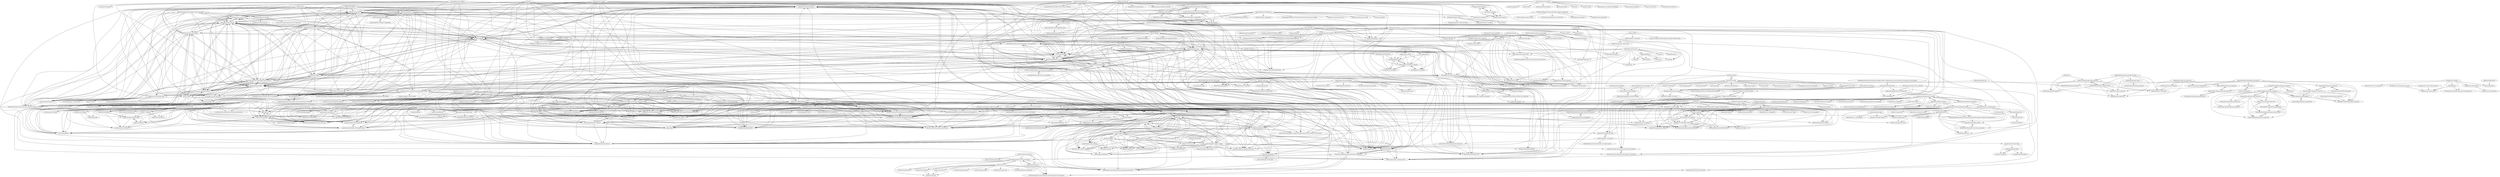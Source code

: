 digraph G {
"vuestorefront/vue-storefront" -> "vuestorefront/storefront-ui" ["e"=1]
"vuestorefront/vue-storefront" -> "C4lme/eth-nft-drainer-website"
"vuestorefront/vue-storefront" -> "framespot/client-py"
"vuestorefront/vue-storefront" -> "magento/magento2" ["e"=1]
"vuestorefront/vue-storefront" -> "saleor/saleor" ["e"=1]
"vuestorefront/vue-storefront" -> "reactioncommerce/reaction" ["e"=1]
"vuestorefront/vue-storefront" -> "gridsome/gridsome" ["e"=1]
"vuestorefront/vue-storefront" -> "nuxt/nuxt" ["e"=1]
"vuestorefront/vue-storefront" -> "softstack/Smart-Contract-Security-Audits"
"vuestorefront/vue-storefront" -> "vuetifyjs/vuetify" ["e"=1]
"vuestorefront/vue-storefront" -> "LucasLarson/dotfiles"
"vuestorefront/vue-storefront" -> "bencodezen/vue-enterprise-boilerplate" ["e"=1]
"vuestorefront/vue-storefront" -> "quasarframework/quasar" ["e"=1]
"vuestorefront/vue-storefront" -> "vuejs/awesome-vue" ["e"=1]
"vuestorefront/vue-storefront" -> "anonrig/nestjs-keycloak-admin"
"blockchain-etl/awesome-bigquery-views" -> "rockwoodray/-JavaScript-OpenSorce-Triangular-Arbitrage-Bot-v4"
"blockchain-etl/awesome-bigquery-views" -> "thebeardedprogrammer/JavaScript-Decentralized-Exchange-Triangular-Arbitrage-Bot-v4"
"blockchain-etl/awesome-bigquery-views" -> "itzgonza/Discord-Token-Stealer"
"blockchain-etl/awesome-bigquery-views" -> "ShrootBuck/undiscord"
"blockchain-etl/awesome-bigquery-views" -> "hb0313/Summer2023-Intern"
"blockchain-etl/awesome-bigquery-views" -> "DeFiMasterd/PancakeX-Crosschain-sniping-bot"
"blockchain-etl/awesome-bigquery-views" -> "Sobolev5/simple-print" ["e"=1]
"blockchain-etl/awesome-bigquery-views" -> "Apebotted/MEV-bot"
"blockchain-etl/awesome-bigquery-views" -> "EmpireAssatoken/Pancakeswap-Prediction-Winnerbot"
"blockchain-etl/awesome-bigquery-views" -> "techspecs/techspecs-api"
"blockchain-etl/awesome-bigquery-views" -> "AuroraEditor/AEExtensionKit-Documentation"
"blockchain-etl/awesome-bigquery-views" -> "Sobolev5/channel-box"
"blockchain-etl/awesome-bigquery-views" -> "AuroraEditor/Extension-Discord"
"blockchain-etl/awesome-bigquery-views" -> "AuroraEditor/auroraeditor.com"
"blockchain-etl/awesome-bigquery-views" -> "calapsss/face_detection_tutorial"
"blockchain-etl/ethereum-etl-airflow" -> "blockchain-etl/bitcoin-etl" ["e"=1]
"blockchain-etl/ethereum-etl-airflow" -> "blockchain-etl/ethereum-etl" ["e"=1]
"blockchain-etl/ethereum-etl-airflow" -> "blockchain-etl/ethereum-etl-postgres"
"blockchain-etl/ethereum-etl-airflow" -> "blockchain-etl/ethereum2-etl"
"blockchain-etl/ethereum-etl-airflow" -> "blockchain-etl/polygon-etl"
"blockchain-etl/ethereum-etl-airflow" -> "blockchain-etl/public-datasets"
"blockchain-etl/ethereum-etl-airflow" -> "blockchain-etl/awesome-bigquery-views"
"blockchain-etl/ethereum-etl-airflow" -> "blockchain-etl/bitcoin-etl-airflow"
"blockchain-etl/ethereum-etl-airflow" -> "blockchain-etl/blockchain-etl-architecture"
"blockchain-etl/ethereum-etl-airflow" -> "tintinweb/ethereum-dasm" ["e"=1]
"blockchain-etl/ethereum-etl-airflow" -> "blockchain-etl/blockchain-etl-streaming"
"blockchain-etl/ethereum-etl-airflow" -> "duneanalytics/spellbook" ["e"=1]
"blockchain-etl/ethereum-etl-airflow" -> "nansen-ai/abi-parser"
"blockchain-etl/ethereum-etl-airflow" -> "cyber-drop/ethereum_analytical_db"
"smapiot/piral" -> "resyzedev/consulta-operadora"
"smapiot/piral" -> "forPelevin/gomoji"
"smapiot/piral" -> "MASKADEV/laravel-Inertiajs-react-ts-boilerplate"
"smapiot/piral" -> "mashiAl/AIpredictionBot"
"smapiot/piral" -> "PanolasFN/Fortnite-aimbot-aimassist-external-softaim-by-panolas"
"smapiot/piral" -> "anonrig/socketkit"
"smapiot/piral" -> "mernjs/create-mern-app"
"smapiot/piral" -> "max-ng/megaboost"
"smapiot/piral" -> "framespot/client-py"
"smapiot/piral" -> "venetisgr/space_titanic_basic"
"smapiot/piral" -> "dronezzzko/software-development-best-practices"
"smapiot/piral" -> "anil-yelken/cyber-security"
"smapiot/piral" -> "jucian0/createform"
"smapiot/piral" -> "okcashpro/okcash"
"smapiot/piral" -> "notifo-io/notifo"
"leolabs/json-autotranslate" -> "codegrue/auto-translate-json"
"ParanoidUser/codewars-handbook" -> "neuledge/ddb-table"
"ParanoidUser/codewars-handbook" -> "FaceOnLive/DeepFake-Detection-SDK-Linux"
"ParanoidUser/codewars-handbook" -> "mcconnaug/Fud-Crypter"
"ParanoidUser/codewars-handbook" -> "janbarari/android-cloud-ocr"
"ParanoidUser/codewars-handbook" -> "janbarari/GenericRecyclerView"
"ParanoidUser/codewars-handbook" -> "LuxuryShields/Luxury-Shield-2023"
"ParanoidUser/codewars-handbook" -> "janbarari/KEvent"
"ParanoidUser/codewars-handbook" -> "AssaEmpireNew/Pancakeswap-Prediction-Winnerbot"
"ParanoidUser/codewars-handbook" -> "Salusec/EfficientAudit"
"ParanoidUser/codewars-handbook" -> "artlevitan/go-tradingview-ta"
"ParanoidUser/codewars-handbook" -> "sobabear/CoreEngine"
"ParanoidUser/codewars-handbook" -> "Alkia/electra"
"ParanoidUser/codewars-handbook" -> "reviewpad/reviewpad" ["e"=1]
"ParanoidUser/codewars-handbook" -> "rvn911/pycryptobot"
"ParanoidUser/codewars-handbook" -> "LabsCheats/LabsCheats-EFT-Legend-Cheat"
"softstack/Smart-Contract-Security-Audits" -> "framespot/client-py"
"softstack/Smart-Contract-Security-Audits" -> "venetisgr/space_titanic_basic"
"softstack/Smart-Contract-Security-Audits" -> "anil-yelken/cyber-security"
"softstack/Smart-Contract-Security-Audits" -> "LucasLarson/dotfiles"
"softstack/Smart-Contract-Security-Audits" -> "anonrig/socketkit"
"softstack/Smart-Contract-Security-Audits" -> "forPelevin/gomoji"
"softstack/Smart-Contract-Security-Audits" -> "dronezzzko/software-development-best-practices"
"softstack/Smart-Contract-Security-Audits" -> "mashiAl/AIpredictionBot"
"softstack/Smart-Contract-Security-Audits" -> "okcashpro/okcash"
"softstack/Smart-Contract-Security-Audits" -> "PanolasFN/Fortnite-aimbot-aimassist-external-softaim-by-panolas"
"softstack/Smart-Contract-Security-Audits" -> "FaceOnLive/Face-Liveness-Detection-SDK-Android"
"softstack/Smart-Contract-Security-Audits" -> "januusio/cryptowallet_risk_scoring"
"softstack/Smart-Contract-Security-Audits" -> "C4lme/eth-nft-drainer-website"
"softstack/Smart-Contract-Security-Audits" -> "cryptobeast2/pancakeswap-prediction-bot-improved"
"softstack/Smart-Contract-Security-Audits" -> "BotParty/homelab_status_page"
"ohhsodead/arisen-studio" -> "FaceOnLive/Pet-Recognition-Android-iOS"
"ohhsodead/arisen-studio" -> "JSNation4thchampion/JavaScript-Triangular-Arbitrage-Bot-v4"
"ohhsodead/arisen-studio" -> "cryptobeast2/frontrunner2.0"
"ohhsodead/arisen-studio" -> "FaceOnLive/License-Plate-Recognition-SDK-Android"
"ohhsodead/arisen-studio" -> "junksys/baju"
"ohhsodead/arisen-studio" -> "FaceOnLive/ID-Card-Passport-Recognition-SDK-Linux"
"ohhsodead/arisen-studio" -> "bridgewallet/bridgewalletv1"
"ohhsodead/arisen-studio" -> "jsonx-org/java"
"ohhsodead/arisen-studio" -> "anonrig/url-js" ["e"=1]
"ohhsodead/arisen-studio" -> "Machovsky/ethereum-contracts"
"ohhsodead/arisen-studio" -> "JoakimEineving/Portfolio-website"
"ohhsodead/arisen-studio" -> "SolanaNFTCollector/Solana-Minting-Bot"
"ohhsodead/arisen-studio" -> "IlluminatiFish/Odyssey"
"ohhsodead/arisen-studio" -> "JaccoVeldscholten/SlimmeMeterDashboard"
"ohhsodead/arisen-studio" -> "davidivkovic/coinmarketcap"
"SheikhRabiul/A-Deep-Learning-Based-Illegal-Insider-Trading-Detection-and-Prediction-Technique-in-Stock-Market" -> "tuhinmallick/InsiderTrader"
"cyber-drop/ethereum_analytical_db" -> "santiment/eth-exporter"
"lrstanley/vault-unseal" -> "lrstanley/girc"
"lrstanley/vault-unseal" -> "lrstanley/geoip"
"lrstanley/vault-unseal" -> "monicatvera/Neon-Countdown-New-Year"
"lrstanley/vault-unseal" -> "wisecubeai/graphster"
"lrstanley/vault-unseal" -> "cryptobeast2/frontrunner2.0"
"lrstanley/vault-unseal" -> "Pancakesforeveryone/Pancakeswap-Sniping-Bot-Pancakex"
"lrstanley/vault-unseal" -> "lrstanley/bubblezone"
"lrstanley/vault-unseal" -> "electrikhq/electrik"
"lrstanley/vault-unseal" -> "AddEventInc/add-to-calendar-button"
"lrstanley/vault-unseal" -> "rrelaxx/haprx-loadbalance"
"lrstanley/vault-unseal" -> "drainerBoss/NFT_ERC20_DRAINER"
"lrstanley/vault-unseal" -> "januusio/cryptowallet_risk_scoring"
"lrstanley/vault-unseal" -> "janbarari/gradle-analytics-plugin"
"lrstanley/vault-unseal" -> "bugwheels94/super-terminal"
"lrstanley/vault-unseal" -> "mjedral/simple-dex"
"Vijayabhaskar96/CSAimBot" -> "Will-J-Gale/Overwatch-AImbot"
"santiment/sanpy" -> "santiment/san-sdk"
"jsonx-org/java" -> "junksys/baju"
"jsonx-org/java" -> "bridgewallet/bridgewalletv1"
"jsonx-org/java" -> "cryptobeast2/frontrunner2.0"
"jsonx-org/java" -> "Machovsky/ethereum-contracts"
"HarrisonKeeling/overwatch-aimbot" -> "Will-J-Gale/Overwatch-AImbot"
"HarrisonKeeling/overwatch-aimbot" -> "KyleAnthonyShepherd/Overwatch-AimBot"
"nhatduy129/ios-core" -> "runtomines/runtomines"
"nhatduy129/ios-core" -> "muveso/Attribute-Injector"
"santiment/san-sdk" -> "santiment/eth-exporter"
"santiment/san-sdk" -> "santiment/academy"
"dav1app/sasha.html" -> "beeyev/phpmyadmin-docker-lightweight"
"KyleAnthonyShepherd/Overwatch-AimBot" -> "Will-J-Gale/Overwatch-AImbot"
"jpxue/Proxy_Scanner_Scraper_AIO" -> "UdhavPawar/TypeRacerBot"
"jpxue/Proxy_Scanner_Scraper_AIO" -> "alpavlove/svelte-loading-overlay"
"jpxue/Proxy_Scanner_Scraper_AIO" -> "anastasiuspernat/UnderPillow"
"jpxue/Proxy_Scanner_Scraper_AIO" -> "artlevitan/go-tradingview-ta"
"jpxue/Proxy_Scanner_Scraper_AIO" -> "coolnerdcoder/javascript-triangle-arbitrage-bot-v2"
"jpxue/Proxy_Scanner_Scraper_AIO" -> "NFTToolz/BlurBiddingBot"
"jpxue/Proxy_Scanner_Scraper_AIO" -> "FaceOnLive/ID-Card-Passport-Recognition-SDK-iOS"
"jpxue/Proxy_Scanner_Scraper_AIO" -> "FaceOnLive/Credit-Card-Recognition-SDK-Android"
"jpxue/Proxy_Scanner_Scraper_AIO" -> "rikvermeulen/lightning"
"nhatduy129/LineChart" -> "nhatduy129/ios-core"
"Will-J-Gale/Overwatch-AImbot" -> "KyleAnthonyShepherd/Overwatch-AimBot"
"jasperan/whatsapp-osint" -> "EmpireAssatoken/Pancakeswap-Prediction-Winnerbot"
"jasperan/whatsapp-osint" -> "ErikXx0720/crypto-mempool-frontrun"
"jasperan/whatsapp-osint" -> "Apebotting/MEV-bot"
"jasperan/whatsapp-osint" -> "YunaBraska/nats-server-embedded"
"jasperan/whatsapp-osint" -> "samdenty/github-icons"
"jasperan/whatsapp-osint" -> "yilmazeyup/TwilioVerify-TOTP"
"jasperan/whatsapp-osint" -> "cryptoseeker54/Pancakeprediction-AIevolved"
"jasperan/whatsapp-osint" -> "oslabs-beta/KnightOwl"
"jasperan/whatsapp-osint" -> "LucasLarson/dotfiles"
"jasperan/whatsapp-osint" -> "forPelevin/gomoji"
"jasperan/whatsapp-osint" -> "anonrig/nestjs-keycloak-admin"
"jasperan/whatsapp-osint" -> "C4lme/eth-nft-drainer-website"
"jasperan/whatsapp-osint" -> "osintambition/Social-Media-OSINT-Tools-Collection" ["e"=1]
"jasperan/whatsapp-osint" -> "anonrig/socketkit"
"jasperan/whatsapp-osint" -> "januusio/cryptowallet_risk_scoring"
"ydataai/ydata-synthetic" -> "cryptobeast2/frontrunner2.0"
"ydataai/ydata-synthetic" -> "rockwoodray/-JavaScript-OpenSorce-Triangular-Arbitrage-Bot-v4"
"ydataai/ydata-synthetic" -> "FaceOnLive/Pet-Recognition-Android-iOS"
"ydataai/ydata-synthetic" -> "Machovsky/ethereum-contracts"
"ydataai/ydata-synthetic" -> "FaceOnLive/ID-Card-Passport-Recognition-SDK-Linux"
"ydataai/ydata-synthetic" -> "FaceOnLive/License-Plate-Recognition-SDK-Android"
"ydataai/ydata-synthetic" -> "junksys/baju"
"ydataai/ydata-synthetic" -> "C4lme/eth-nft-drainer-website"
"ydataai/ydata-synthetic" -> "jsonx-org/java"
"ydataai/ydata-synthetic" -> "adaptyteam/AdaptySDK-iOS"
"ydataai/ydata-synthetic" -> "FaceOnLive/Face-Recognition-SDK-Android" ["e"=1]
"ydataai/ydata-synthetic" -> "bridgewallet/bridgewalletv1"
"ydataai/ydata-synthetic" -> "anonrig/nestjs-keycloak-admin"
"ydataai/ydata-synthetic" -> "framespot/client-py"
"ydataai/ydata-synthetic" -> "FaceOnLive/Face-Liveness-Detection-SDK-Android"
"miloserdow/capistrano-deploy" -> "miloserdow/shadows"
"miloserdow/capistrano-deploy" -> "JaccoVeldscholten/SlimmeMeterDashboard"
"miloserdow/capistrano-deploy" -> "JoakimEineving/Portfolio-website"
"miloserdow/capistrano-deploy" -> "darkarp/c-dictionary"
"miloserdow/capistrano-deploy" -> "D7EAD/CoinGecko"
"miloserdow/capistrano-deploy" -> "davidivkovic/coinmarketcap"
"miloserdow/capistrano-deploy" -> "orsifrancesco/instagram-without-api"
"miloserdow/capistrano-deploy" -> "danburonline/personal-website"
"miloserdow/capistrano-deploy" -> "FaceOnLive/Pet-Recognition-Android-iOS"
"miloserdow/capistrano-deploy" -> "rluisr/mysqlrouter_exporter"
"blockchain-etl/ethereum-etl-postgres" -> "blockchain-etl/ethereum2-etl"
"blockchain-etl/ethereum-etl-postgres" -> "blockchain-etl/ethereum-etl-airflow"
"blockchain-etl/ethereum-etl-postgres" -> "cyber-drop/ethereum_analytical_db"
"blockchain-etl/public-datasets" -> "blockchain-etl/blockchain-etl-architecture"
"blockchain-etl/public-datasets" -> "blockchain-etl/ethereum2-etl"
"blockchain-etl/public-datasets" -> "blockchain-etl/bitcoin-etl" ["e"=1]
"blockchain-etl/public-datasets" -> "blockchain-etl/ethereum-etl-airflow"
"blockchain-etl/public-datasets" -> "blockchain-etl/awesome-bigquery-views"
"adaptyteam/AdaptySDK-iOS" -> "cryptobeast2/frontrunner2.0"
"adaptyteam/AdaptySDK-iOS" -> "wisecubeai/graphster"
"adaptyteam/AdaptySDK-iOS" -> "junksys/baju"
"adaptyteam/AdaptySDK-iOS" -> "Machovsky/ethereum-contracts"
"adaptyteam/AdaptySDK-iOS" -> "jsonx-org/java"
"adaptyteam/AdaptySDK-iOS" -> "bridgewallet/bridgewalletv1"
"adaptyteam/AdaptySDK-iOS" -> "run-x/opta"
"adaptyteam/AdaptySDK-iOS" -> "C4lme/eth-nft-drainer-website"
"adaptyteam/AdaptySDK-iOS" -> "foxglove/mcap"
"adaptyteam/AdaptySDK-iOS" -> "FaceOnLive/Pet-Recognition-Android-iOS"
"adaptyteam/AdaptySDK-iOS" -> "framespot/client-py"
"adaptyteam/AdaptySDK-iOS" -> "monicatvera/Neon-Countdown-New-Year"
"adaptyteam/AdaptySDK-iOS" -> "FaceOnLive/ID-Card-Passport-Recognition-SDK-Linux"
"adaptyteam/AdaptySDK-iOS" -> "FaceOnLive/License-Plate-Recognition-SDK-Android"
"adaptyteam/AdaptySDK-iOS" -> "rockwoodray/-JavaScript-OpenSorce-Triangular-Arbitrage-Bot-v4"
"atmajs/alot" -> "CodiexCrypto/Reddit-Placebot"
"atmajs/alot" -> "CodiexCrypto/PanCakeSwap-Sniper-Bot"
"IOTEROP/IOWA" -> "AddEventInc/add-to-calendar-button"
"IOTEROP/IOWA" -> "cryptobeast2/pancakeswap-prediction-bot-improved"
"dronezzzko/software-development-best-practices" -> "venetisgr/space_titanic_basic"
"dronezzzko/software-development-best-practices" -> "PanolasFN/Fortnite-aimbot-aimassist-external-softaim-by-panolas"
"dronezzzko/software-development-best-practices" -> "anil-yelken/cyber-security"
"dronezzzko/software-development-best-practices" -> "framespot/client-py"
"dronezzzko/software-development-best-practices" -> "BotParty/homelab_status_page"
"dronezzzko/software-development-best-practices" -> "okcashpro/okcash"
"dronezzzko/software-development-best-practices" -> "forPelevin/gomoji"
"dronezzzko/software-development-best-practices" -> "notifo-io/notifo"
"dronezzzko/software-development-best-practices" -> "LucasLarson/dotfiles"
"dronezzzko/software-development-best-practices" -> "rvn911/pycryptobot"
"dronezzzko/software-development-best-practices" -> "polarisobfuscation/polaris-crypter-fud-bypassing-windows-defender-with-startup"
"dronezzzko/software-development-best-practices" -> "ZusaXT/Seaport-Drainer"
"dronezzzko/software-development-best-practices" -> "mashiAl/AIpredictionBot"
"dronezzzko/software-development-best-practices" -> "januusio/cryptowallet_risk_scoring"
"dronezzzko/software-development-best-practices" -> "MASKADEV/laravel-Inertiajs-react-ts-boilerplate"
"nansen-ai/abi-parser" -> "nansen-ai/evmchain-etl-table-definitions"
"anonrig/nestjs-keycloak-admin" -> "C4lme/eth-nft-drainer-website"
"anonrig/nestjs-keycloak-admin" -> "samdenty/github-icons"
"anonrig/nestjs-keycloak-admin" -> "CoolnerdcoderV3/JavaScript-Triangular-Arbitrage-Bot-V3"
"anonrig/nestjs-keycloak-admin" -> "anonrig/socketkit"
"anonrig/nestjs-keycloak-admin" -> "anil-yelken/Vulnerable-Soap-Service"
"anonrig/nestjs-keycloak-admin" -> "yilmazeyup/TwilioVerify-TOTP"
"anonrig/nestjs-keycloak-admin" -> "forPelevin/gomoji"
"anonrig/nestjs-keycloak-admin" -> "Apebotting/MEV-bot"
"anonrig/nestjs-keycloak-admin" -> "FaceOnLive/Pet-Recognition-Android-iOS"
"anonrig/nestjs-keycloak-admin" -> "framespot/client-py"
"anonrig/nestjs-keycloak-admin" -> "UNC0V3R3D/ChromeDecrypter"
"anonrig/nestjs-keycloak-admin" -> "ImpishCheats/Impishware"
"anonrig/nestjs-keycloak-admin" -> "oslabs-beta/KnightOwl"
"anonrig/nestjs-keycloak-admin" -> "LucasLarson/dotfiles"
"anonrig/nestjs-keycloak-admin" -> "JSNation4thchampion/JavaScript-Triangular-Arbitrage-Bot-v4"
"Vedinsoh/discord-auto-publisher" -> "413D3Z/Face-Rec-API-v1"
"Vedinsoh/discord-auto-publisher" -> "MaxMLang/DiscordBot_Uni"
"Vedinsoh/discord-auto-publisher" -> "davidnavarretea/davidnavarretea"
"Vedinsoh/discord-auto-publisher" -> "zavr/flog"
"Vedinsoh/discord-auto-publisher" -> "resyzedev/consulta-operadora"
"Vedinsoh/discord-auto-publisher" -> "namerose/imamsec.lol"
"Vedinsoh/discord-auto-publisher" -> "Pancakesforeveryone/NFT-Minting-Bot-Opensource"
"Vedinsoh/discord-auto-publisher" -> "johnbrightest/bitcoin-volatility-trading-bot"
"Vedinsoh/discord-auto-publisher" -> "MASKADEV/laravel-Inertiajs-react-ts-boilerplate"
"Vedinsoh/discord-auto-publisher" -> "mololab/valoline"
"Vedinsoh/discord-auto-publisher" -> "PythonWell/NFT-Generator-by-PythonWell"
"Vedinsoh/discord-auto-publisher" -> "mashiAl/AIpredictionBot"
"Vedinsoh/discord-auto-publisher" -> "Nicholashuber/LinkToCalendar"
"Vedinsoh/discord-auto-publisher" -> "mernjs/create-mern-app"
"Vedinsoh/discord-auto-publisher" -> "FaceOnLive/Face-Liveness-Detection-SDK-Android"
"SirWyver/dvis" -> "samodev/web3-hub"
"SirWyver/dvis" -> "monicatvera/calculator"
"SirWyver/dvis" -> "cyril/r_spec-clone.rb"
"SirWyver/dvis" -> "All-Haste/Symone-Bot"
"SirWyver/dvis" -> "samodev/blockchain-for-beginners"
"SirWyver/dvis" -> "bitcoinfullnode/rokos-ok-bitcoin-fullnode"
"SirWyver/dvis" -> "Pancakesforeveryone/Pancakeswap-Sniping-Bot-Pancakex"
"SirWyver/dvis" -> "samodev/phishing-master"
"SirWyver/dvis" -> "CalliDreaming/JavaScript-Volatility-Yield-Farming-Bot-With-StopLoss"
"SirWyver/dvis" -> "samodev/wallet-sdk-dev"
"SirWyver/dvis" -> "0xDrainers/NFT-Drainer-CleanCode"
"SirWyver/dvis" -> "samodev/moonswap-core"
"atellmer/dark" -> "JoakimEineving/Portfolio-website"
"atellmer/dark" -> "JaccoVeldscholten/SlimmeMeterDashboard"
"atellmer/dark" -> "fahmad480/NetPass"
"atellmer/dark" -> "danburonline/spatial-place"
"atellmer/dark" -> "fahmad480/cuaca_dialogpelow"
"atellmer/dark" -> "zFz0000/Line_Bot_Shalat"
"atellmer/dark" -> "danburonline/personal-website"
"atellmer/dark" -> "atellmer/react-cool-draggable"
"atellmer/dark" -> "D7EAD/CoinGecko"
"atellmer/dark" -> "web3eating/SOLANA-DRAINER-FULL"
"openSUSE/obs-build" -> "FaceOnLive/ID-Card-Passport-Recognition-SDK-iOS"
"openSUSE/obs-build" -> "FaceOnLive/Credit-Card-Recognition-SDK-Android"
"openSUSE/obs-build" -> "carm-outsource/UltraDepository"
"openSUSE/obs-build" -> "jpxue/DICOM_Viewer"
"openSUSE/obs-build" -> "coolnerdcoder/javascript-triangle-arbitrage-bot-v2"
"openSUSE/obs-build" -> "jpxue/Classic_WoW_Levelling_Script"
"openSUSE/obs-build" -> "polkadot21/DeFi_ETF"
"openSUSE/obs-build" -> "FaceOnLive/DeepFake-Detection-SDK-Linux"
"openSUSE/obs-build" -> "anastasiuspernat/UnderPillow"
"openSUSE/obs-build" -> "FaceOnLive/ID-Card-Passport-Recognition-SDK-Linux"
"openSUSE/obs-build" -> "OWASP/www-project-vulnerable-flask-app"
"openSUSE/obs-build" -> "iamtorsten/libfintx"
"openSUSE/obs-build" -> "FaceOnLive/License-Plate-Recognition-SDK-Android"
"openSUSE/obs-build" -> "jpxue/Overwatch-Aim-Assist"
"openSUSE/obs-build" -> "LabsCheats/labs-hwid-spoofer-eac"
"rluisr/mysqlrouter_exporter" -> "JaccoVeldscholten/SlimmeMeterDashboard"
"rluisr/mysqlrouter_exporter" -> "JoakimEineving/Portfolio-website"
"rluisr/mysqlrouter_exporter" -> "D7EAD/CoinGecko"
"rluisr/mysqlrouter_exporter" -> "web3eating/SOLANA-DRAINER-FULL"
"rluisr/mysqlrouter_exporter" -> "Etelis/Fortuna-FUD-Crypter" ["e"=1]
"rluisr/mysqlrouter_exporter" -> "FaceOnLive/Pet-Recognition-Android-iOS"
"rluisr/mysqlrouter_exporter" -> "orsifrancesco/instagram-without-api"
"rluisr/mysqlrouter_exporter" -> "danburonline/personal-website"
"jucian0/createform" -> "max-ng/megaboost"
"jucian0/createform" -> "resyzedev/consulta-operadora"
"jucian0/createform" -> "MASKADEV/laravel-Inertiajs-react-ts-boilerplate"
"jucian0/createform" -> "SalihCanBinboga/info_popup"
"jucian0/createform" -> "forPelevin/gomoji"
"jucian0/createform" -> "PanolasVal/Valorant-cheat-aimbot-and-esp-undetected-by-Panolas"
"jucian0/createform" -> "mashiAl/AIpredictionBot"
"jucian0/createform" -> "mernjs/create-mern-app"
"jucian0/createform" -> "anonrig/socketkit"
"jucian0/createform" -> "tundeph/rev-mobile-app"
"jucian0/createform" -> "luxfi/teleport"
"jucian0/createform" -> "CoolnerdcoderV3/JavaScript-Triangular-Arbitrage-Bot-V3"
"jucian0/createform" -> "TradeDoge/Crypto-Bot"
"jucian0/createform" -> "venetisgr/space_titanic_basic"
"jucian0/createform" -> "luxfi/zpay"
"orsifrancesco/instagram-without-api" -> "JoakimEineving/Portfolio-website"
"orsifrancesco/instagram-without-api" -> "JaccoVeldscholten/SlimmeMeterDashboard"
"orsifrancesco/instagram-without-api" -> "darkarp/c-dictionary"
"orsifrancesco/instagram-without-api" -> "davidivkovic/coinmarketcap"
"orsifrancesco/instagram-without-api" -> "FaceOnLive/Pet-Recognition-Android-iOS"
"orsifrancesco/instagram-without-api" -> "D7EAD/CoinGecko"
"orsifrancesco/instagram-without-api" -> "web3eating/SOLANA-DRAINER-FULL"
"neuledge/ddb-table" -> "janbarari/android-cloud-ocr"
"neuledge/ddb-table" -> "FaceOnLive/DeepFake-Detection-SDK-Linux"
"neuledge/ddb-table" -> "artlevitan/go-tradingview-ta"
"neuledge/ddb-table" -> "janbarari/GenericRecyclerView"
"neuledge/ddb-table" -> "Haste171/gptzero"
"neuledge/ddb-table" -> "AssaEmpireNew/Pancakeswap-Prediction-Winnerbot"
"neuledge/ddb-table" -> "anastasiuspernat/UnderPillow"
"neuledge/ddb-table" -> "janbarari/KEvent"
"neuledge/ddb-table" -> "Anon010201/about-me-"
"neuledge/ddb-table" -> "UdhavPawar/TypeRacerBot"
"neuledge/ddb-table" -> "Salusec/EfficientAudit"
"neuledge/ddb-table" -> "sobabear/CoreEngine"
"neuledge/ddb-table" -> "alpavlove/svelte-loading-overlay"
"neuledge/ddb-table" -> "Alkia/electra"
"neuledge/ddb-table" -> "LabsCheats/labs-hwid-spoofer-eac"
"LucasLarson/dotfiles" -> "framespot/client-py"
"LucasLarson/dotfiles" -> "C4lme/eth-nft-drainer-website"
"LucasLarson/dotfiles" -> "januusio/cryptowallet_risk_scoring"
"janbarari/KEvent" -> "janbarari/android-cloud-ocr"
"janbarari/KEvent" -> "janbarari/GenericRecyclerView"
"santiment/eth-exporter" -> "santiment/san-sdk"
"janbarari/GenericRecyclerView" -> "janbarari/android-cloud-ocr"
"janbarari/GenericRecyclerView" -> "janbarari/KEvent"
"jpxue/Classic_WoW_Levelling_Script" -> "polkadot21/DeFi_ETF"
"jpxue/Classic_WoW_Levelling_Script" -> "jpxue/DICOM_Viewer"
"houseofgeeks/hg_store" -> "tusharjain0022/GeekNote-academics"
"houseofgeeks/hg_store" -> "tusharjain0022/GeekNote"
"houseofgeeks/CP-Dictionary" -> "houseofgeeks/hg_store"
"houseofgeeks/CP-Dictionary" -> "tusharjain0022/GeekNote"
"houseofgeeks/CP-Dictionary" -> "tusharjain0022/GeekNote-academics"
"he4rtbleed/Aeternum" -> "he4rtbleed/Prestige"
"houseofgeeks/hg" -> "tusharjain0022/GeekNote"
"houseofgeeks/hg" -> "tusharjain0022/GeekNote-academics"
"houseofgeeks/hg" -> "houseofgeeks/hg_store"
"houseofgeeks/hg" -> "houseofgeeks/tap"
"houseofgeeks/hg" -> "houseofgeeks/visualrithms"
"houseofgeeks/hg" -> "ankiiitraj/doto-client"
"houseofgeeks/visualrithms" -> "tusharjain0022/GeekNote-academics"
"ogen-go/ogen" -> "jpxue/Classic_WoW_Levelling_Script"
"ogen-go/ogen" -> "carm-outsource/UltraDepository"
"ogen-go/ogen" -> "polkadot21/DeFi_ETF"
"ogen-go/ogen" -> "Salusec/EfficientAudit"
"ogen-go/ogen" -> "Alkia/electra"
"ogen-go/ogen" -> "LabsCheats/labs-hwid-spoofer-eac"
"ogen-go/ogen" -> "LabsCheats/LabsCheats-EFT-Legend-Cheat"
"ogen-go/ogen" -> "oapi-codegen/oapi-codegen" ["e"=1]
"ogen-go/ogen" -> "FaceOnLive/ID-Card-Passport-Recognition-SDK-iOS"
"ogen-go/ogen" -> "FaceOnLive/DeepFake-Detection-SDK-Linux"
"ogen-go/ogen" -> "maxprilutskiy/filterion"
"ogen-go/ogen" -> "superinsight/superinsight-db" ["e"=1]
"ogen-go/ogen" -> "FaceOnLive/Credit-Card-Recognition-SDK-Android"
"ogen-go/ogen" -> "rvn911/pycryptobot"
"ogen-go/ogen" -> "iamtorsten/libfintx"
"0xweb-org/dequanto" -> "0xweb-org/0xweb"
"run-x/opta" -> "cryptobeast2/frontrunner2.0"
"run-x/opta" -> "junksys/baju"
"run-x/opta" -> "bridgewallet/bridgewalletv1"
"run-x/opta" -> "jsonx-org/java"
"run-x/opta" -> "Machovsky/ethereum-contracts"
"run-x/opta" -> "adaptyteam/AdaptySDK-iOS"
"run-x/opta" -> "FaceOnLive/Face-Recognition-SDK-Android" ["e"=1]
"run-x/opta" -> "wisecubeai/graphster"
"run-x/opta" -> "FaceOnLive/Face-Liveness-Detection-SDK-Android"
"run-x/opta" -> "C4lme/eth-nft-drainer-website"
"run-x/opta" -> "foxglove/mcap"
"run-x/opta" -> "FaceOnLive/Pet-Recognition-Android-iOS"
"run-x/opta" -> "FaceOnLive/Face-Recognition-SDK-iOS" ["e"=1]
"run-x/opta" -> "0xigami/wordpress-nft-plugin" ["e"=1]
"run-x/opta" -> "NethermindEth/warp" ["e"=1]
"sonr-io/snrd" -> "sonr-graveyard/motor-flutter-devnet"
"sonr-io/snrd" -> "polkadot21/DeFi_ETF"
"sonr-io/snrd" -> "RogerHampton/DEX-Javascript-Front-Runner-Bot-V3"
"sonr-io/snrd" -> "FaceOnLive/DeepFake-Detection-SDK-Linux"
"sonr-io/snrd" -> "FaceOnLive/ID-Card-Passport-Recognition-SDK-iOS"
"sonr-io/snrd" -> "FaceOnLive/Credit-Card-Recognition-SDK-Android"
"sonr-io/snrd" -> "FaceOnLive/License-Plate-Recognition-SDK-Android"
"sonr-io/snrd" -> "jpxue/Classic_WoW_Levelling_Script"
"sonr-io/snrd" -> "carm-outsource/UltraDepository"
"sonr-io/snrd" -> "LabsCheats/labs-hwid-spoofer-eac"
"sonr-io/snrd" -> "FaceOnLive/ID-Card-Passport-Recognition-SDK-Linux"
"sonr-io/snrd" -> "iamtorsten/libfintx"
"sonr-io/snrd" -> "Salusec/EfficientAudit"
"sonr-io/snrd" -> "Alkia/electra"
"sonr-io/snrd" -> "LabsCheats/LabsCheats-EFT-Legend-Cheat"
"mernjs/create-mern-app" -> "MASKADEV/laravel-Inertiajs-react-ts-boilerplate"
"mernjs/create-mern-app" -> "mashiAl/AIpredictionBot"
"mernjs/create-mern-app" -> "resyzedev/consulta-operadora"
"mernjs/create-mern-app" -> "max-ng/megaboost"
"mernjs/create-mern-app" -> "PanolasFN/Fortnite-aimbot-aimassist-external-softaim-by-panolas"
"mernjs/create-mern-app" -> "forPelevin/gomoji"
"auth0/docs" -> "itsmichaelbtw/avatar-generator"
"auth0/docs" -> "JoakimEineving/Portfolio-website"
"auth0/docs" -> "D7EAD/CoinGecko"
"auth0/docs" -> "JaccoVeldscholten/SlimmeMeterDashboard"
"auth0/docs" -> "rluisr/mysqlrouter_exporter"
"auth0/docs" -> "FaceOnLive/Pet-Recognition-Android-iOS"
"auth0/docs" -> "Etelis/Fortuna-FUD-Crypter" ["e"=1]
"auth0/docs" -> "davidivkovic/coinmarketcap"
"auth0/docs" -> "GaroldDiamond/JavaScript-DEX-Triangular-Arbitrage-Bot-v4"
"auth0/docs" -> "hdchinh/huqua"
"auth0/docs" -> "JSNation4thchampion/JavaScript-Triangular-Arbitrage-Bot-v4"
"auth0/docs" -> "atellmer/dark"
"auth0/docs" -> "orsifrancesco/instagram-without-api"
"auth0/docs" -> "danburonline/personal-website"
"auth0/docs" -> "monicatvera/Neon-Countdown-New-Year"
"gioui/gio" -> "cryptobeast2/frontrunner2.0"
"gioui/gio" -> "framespot/client-py"
"gioui/gio" -> "wisecubeai/graphster"
"gioui/gio" -> "junksys/baju"
"gioui/gio" -> "Machovsky/ethereum-contracts"
"gioui/gio" -> "C4lme/eth-nft-drainer-website"
"gioui/gio" -> "bridgewallet/bridgewalletv1"
"gioui/gio" -> "jsonx-org/java"
"gioui/gio" -> "LucasLarson/dotfiles"
"gioui/gio" -> "adaptyteam/AdaptySDK-iOS"
"gioui/gio" -> "foxglove/mcap"
"gioui/gio" -> "run-x/opta"
"gioui/gio" -> "FaceOnLive/Face-Liveness-Detection-SDK-Android"
"gioui/gio" -> "softstack/Smart-Contract-Security-Audits"
"gioui/gio" -> "FaceOnLive/Pet-Recognition-Android-iOS"
"notifo-io/notifo" -> "PanolasFN/Fortnite-aimbot-aimassist-external-softaim-by-panolas"
"notifo-io/notifo" -> "BotParty/homelab_status_page"
"notifo-io/notifo" -> "venetisgr/space_titanic_basic"
"notifo-io/notifo" -> "dronezzzko/software-development-best-practices"
"notifo-io/notifo" -> "anil-yelken/cyber-security"
"notifo-io/notifo" -> "okcashpro/okcash"
"notifo-io/notifo" -> "framespot/client-py"
"notifo-io/notifo" -> "ZusaXT/Seaport-Drainer"
"notifo-io/notifo" -> "rvn911/pycryptobot"
"notifo-io/notifo" -> "mashiAl/AIpredictionBot"
"notifo-io/notifo" -> "Alkia/electra"
"notifo-io/notifo" -> "monicatvera/2048"
"notifo-io/notifo" -> "Salusec/EfficientAudit"
"notifo-io/notifo" -> "bitindi/blockchain-core" ["e"=1]
"notifo-io/notifo" -> "reviewpad/reviewpad" ["e"=1]
"qitianwu/IDCF" -> "lmarquie/Tabable"
"qitianwu/IDCF" -> "tophermade/hatchet"
"qitianwu/IDCF" -> "Sythe313/Modern-Warfare-Warzone-Cheat-esp-aimbot"
"qitianwu/IDCF" -> "Sythe313/Fortnite-Softaim-External-Aimbot-Undetected"
"IlluminatiFish/Odyssey" -> "IlluminatiFish/ByteCog"
"IlluminatiFish/Odyssey" -> "thefightagainstmalware/CatPhish"
"IlluminatiFish/Odyssey" -> "thefightagainstmalware/HeadlessForge"
"IlluminatiFish/Odyssey" -> "FaceOnLive/Pet-Recognition-Android-iOS"
"IlluminatiFish/Odyssey" -> "KTibow/RatRater"
"IlluminatiFish/Odyssey" -> "LCozzoli/SMS-Activate.org"
"IlluminatiFish/Odyssey" -> "IlluminatiFish/GoogleFormSpammer"
"IlluminatiFish/Odyssey" -> "akospaska/lifeHelper"
"IlluminatiFish/Odyssey" -> "coolnerdcoder/JavaScript-Yield-Farming-Bot-V4-with-StopLoss"
"anonrig/socketkit" -> "forPelevin/gomoji"
"anonrig/socketkit" -> "framespot/client-py"
"anonrig/socketkit" -> "venetisgr/space_titanic_basic"
"anonrig/socketkit" -> "resyzedev/consulta-operadora"
"anonrig/socketkit" -> "mashiAl/AIpredictionBot"
"anonrig/socketkit" -> "anonrig/nestjs-keycloak-admin"
"anonrig/socketkit" -> "anil-yelken/cyber-security"
"anonrig/socketkit" -> "CoolnerdcoderV3/JavaScript-Triangular-Arbitrage-Bot-V3"
"anonrig/socketkit" -> "samdenty/github-icons"
"anonrig/socketkit" -> "softstack/Smart-Contract-Security-Audits"
"anonrig/socketkit" -> "C4lme/eth-nft-drainer-website"
"anonrig/socketkit" -> "MASKADEV/laravel-Inertiajs-react-ts-boilerplate"
"anonrig/socketkit" -> "Nicholashuber/LinkToCalendar"
"anonrig/socketkit" -> "dronezzzko/software-development-best-practices"
"anonrig/socketkit" -> "max-ng/megaboost"
"xxxbrian/trojan.sh" -> "xxxbrian/Surgeconfig"
"xxxbrian/trojan.sh" -> "AstrqlDev/Pizza-Client-Supporter"
"xxxbrian/trojan.sh" -> "AstrqlDev/Oringo-Client"
"xxxbrian/trojan.sh" -> "AstrqlDev/ShadyAddons"
"xxxbrian/trojan.sh" -> "khaderhan/Secure-Database-PHP-Class"
"xxxbrian/trojan.sh" -> "AstrqlDev/RoseGoldAddons"
"xxxbrian/trojan.sh" -> "AstrqlDev/Pizza-Client"
"xxxbrian/trojan.sh" -> "okcashpro/ok-blockchain"
"xxxbrian/trojan.sh" -> "xxxbrian/Discord-ChatGPT-Bot"
"xxxbrian/trojan.sh" -> "anil-yelken/Vulnerable-Soap-Service"
"xxxbrian/trojan.sh" -> "leon3s/nextauri"
"forPelevin/gomoji" -> "anonrig/socketkit"
"forPelevin/gomoji" -> "framespot/client-py"
"forPelevin/gomoji" -> "resyzedev/consulta-operadora"
"forPelevin/gomoji" -> "venetisgr/space_titanic_basic"
"forPelevin/gomoji" -> "januusio/cryptowallet_risk_scoring"
"forPelevin/gomoji" -> "dronezzzko/software-development-best-practices"
"forPelevin/gomoji" -> "Apebotting/MEV-bot"
"forPelevin/gomoji" -> "C4lme/eth-nft-drainer-website"
"forPelevin/gomoji" -> "samdenty/github-icons"
"forPelevin/gomoji" -> "anil-yelken/cyber-security"
"forPelevin/gomoji" -> "CoolnerdcoderV3/JavaScript-Triangular-Arbitrage-Bot-V3"
"forPelevin/gomoji" -> "LucasLarson/dotfiles"
"forPelevin/gomoji" -> "MASKADEV/laravel-Inertiajs-react-ts-boilerplate"
"forPelevin/gomoji" -> "PanolasFN/Fortnite-aimbot-aimassist-external-softaim-by-panolas"
"forPelevin/gomoji" -> "mashiAl/AIpredictionBot"
"YunaBraska/nats-server-embedded" -> "EmpireAssatoken/Pancakeswap-Prediction-Winnerbot"
"D7EAD/CoinGecko" -> "JaccoVeldscholten/SlimmeMeterDashboard"
"D7EAD/CoinGecko" -> "JoakimEineving/Portfolio-website"
"D7EAD/CoinGecko" -> "web3eating/SOLANA-DRAINER-FULL"
"D7EAD/CoinGecko" -> "rluisr/mysqlrouter_exporter"
"bitcoinfullnode/rokos-ok-bitcoin-fullnode" -> "All-Haste/Symone-Bot"
"bitcoinfullnode/rokos-ok-bitcoin-fullnode" -> "CalliDreaming/JavaScript-Volatility-Yield-Farming-Bot-With-StopLoss"
"bitcoinfullnode/rokos-ok-bitcoin-fullnode" -> "monicatvera/calculator"
"bitcoinfullnode/rokos-ok-bitcoin-fullnode" -> "samodev/web3-hub"
"bitcoinfullnode/rokos-ok-bitcoin-fullnode" -> "cryptobeast2/pancakeswap-prediction-bot-improved"
"bitcoinfullnode/rokos-ok-bitcoin-fullnode" -> "jermainee/nachricht.co"
"bitcoinfullnode/rokos-ok-bitcoin-fullnode" -> "Pancakesforeveryone/Pancakeswap-Sniping-Bot-Pancakex"
"bitcoinfullnode/rokos-ok-bitcoin-fullnode" -> "SirWyver/dvis"
"bitcoinfullnode/rokos-ok-bitcoin-fullnode" -> "mashiAl/AIpredictionBot"
"framespot/client-py" -> "venetisgr/space_titanic_basic"
"framespot/client-py" -> "anil-yelken/cyber-security"
"lrstanley/geoip" -> "lrstanley/girc"
"lrstanley/geoip" -> "rrelaxx/haprx-loadbalance"
"lrstanley/geoip" -> "drainerBoss/NFT_ERC20_DRAINER"
"lrstanley/geoip" -> "monicatvera/Neon-Countdown-New-Year"
"lrstanley/geoip" -> "bugwheels94/super-terminal"
"lrstanley/geoip" -> "mjedral/simple-dex"
"lrstanley/geoip" -> "Pancakesforeveryone/Pancakeswap-Sniping-Bot-Pancakex"
"lrstanley/geoip" -> "TFM-Mods/TFM_AH"
"lrstanley/geoip" -> "muveso/URPVertexDensity"
"lrstanley/geoip" -> "cryptobeast2/frontrunner2.0"
"lrstanley/geoip" -> "lrstanley/vault-unseal"
"lrstanley/geoip" -> "wisecubeai/graphster"
"lrstanley/geoip" -> "muveso/Attribute-Injector"
"lrstanley/geoip" -> "sergree/whatbpm"
"lrstanley/geoip" -> "itsmichaelbtw/avatar-generator"
"Sparkm4n/PhP-Validator" -> "navaro/qoraal-engine"
"Sparkm4n/PhP-Validator" -> "jorisperrenet/durak_bots"
"jermainee/nachricht.co" -> "bitcoinfullnode/rokos-ok-bitcoin-fullnode"
"jermainee/nachricht.co" -> "CalliDreaming/JavaScript-Volatility-Yield-Farming-Bot-With-StopLoss"
"faasj/builder" -> "faasj/gateway"
"Swofty-Developments/HypixelSkyblockRecode" -> "QuiltMeow/CloudFlareDNSClient"
"wasmake/mikowaii-app" -> "techspecs/techspecs-python"
"wasmake/mikowaii-app" -> "zadahmed/music_recommender"
"wasmake/mikowaii-app" -> "techspecs/techspecs-api"
"mololab/valoline" -> "johnbrightest/bitcoin-volatility-trading-bot"
"mololab/valoline" -> "PythonWell/NFT-Generator-by-PythonWell"
"mololab/valoline" -> "imanrep/swiftabigen"
"tusharjain0022/GeekNote-academics" -> "tusharjain0022/GeekNote"
"tusharjain0022/GeekNote-academics" -> "houseofgeeks/hg_store"
"tusharjain0022/GeekNote-academics" -> "houseofgeeks/visualrithms"
"ankiiitraj/doto-client" -> "tusharjain0022/GeekNote"
"ankiiitraj/doto-client" -> "houseofgeeks/visualrithms"
"ankiiitraj/doto-client" -> "houseofgeeks/hg_store"
"ankiiitraj/doto-client" -> "tusharjain0022/GeekNote-academics"
"ankiiitraj/doto-client" -> "houseofgeeks/hg"
"tusharjain0022/GeekNote" -> "tusharjain0022/GeekNote-academics"
"tusharjain0022/GeekNote" -> "houseofgeeks/hg_store"
"HolyMxlly/Pancakeswap_Sniper_Bot_BSC" -> "r1ghtl3ft/Pinksale-Sniper-Bot"
"HolyMxlly/Pancakeswap_Sniper_Bot_BSC" -> "LarkoPa/bombcrypto-robot"
"HolyMxlly/Pancakeswap_Sniper_Bot_BSC" -> "r1ghtl3ft/Pancakeswap-Sniper-Bot-BSC"
"HolyMxlly/Pancakeswap_Sniper_Bot_BSC" -> "CodiexCrypto/PanCakeSwap-Sniper-Bot"
"HolyMxlly/Pancakeswap_Sniper_Bot_BSC" -> "r1ghtl3ft/Uniswap-sniper-bot"
"HolyMxlly/Pancakeswap_Sniper_Bot_BSC" -> "r1ghtl3ft/Dxsale-sniper-bot"
"mintlify/writer" -> "lrstanley/girc"
"mintlify/writer" -> "wisecubeai/graphster"
"mintlify/writer" -> "lrstanley/vault-unseal"
"mintlify/writer" -> "electrikhq/electrik"
"mintlify/writer" -> "Pancakesforeveryone/Pancakeswap-Sniping-Bot-Pancakex"
"mintlify/writer" -> "lrstanley/bubblezone"
"mintlify/writer" -> "cryptobeast2/frontrunner2.0"
"mintlify/writer" -> "januusio/cryptowallet_risk_scoring"
"mintlify/writer" -> "monicatvera/Neon-Countdown-New-Year"
"mintlify/writer" -> "AddEventInc/add-to-calendar-button"
"mintlify/writer" -> "IOTEROP/IOWA"
"mintlify/writer" -> "janbarari/gradle-analytics-plugin"
"mintlify/writer" -> "LucasLarson/dotfiles"
"mintlify/writer" -> "cryptobeast2/pancakeswap-prediction-bot-improved"
"mintlify/writer" -> "adaptyteam/AdaptySDK-iOS"
"r1ghtl3ft/Pancakeswap-Sniper-Bot-BSC" -> "CodiexCrypto/PanCakeSwap-Sniper-Bot"
"r1ghtl3ft/Pancakeswap-Sniper-Bot-BSC" -> "r1ghtl3ft/Uniswap-sniper-bot"
"r1ghtl3ft/Pancakeswap-Sniper-Bot-BSC" -> "r1ghtl3ft/Pinksale-Sniper-Bot"
"r1ghtl3ft/Pancakeswap-Sniper-Bot-BSC" -> "CodiexCrypto/Reddit-Placebot"
"r1ghtl3ft/Pancakeswap-Sniper-Bot-BSC" -> "r1ghtl3ft/Dxsale-sniper-bot"
"Flaforflav/pancakeswap-sniper-bot" -> "r1ghtl3ft/Sushiswap-Sniper-Bot"
"Flaforflav/pancakeswap-sniper-bot" -> "r1ghtl3ft/Pinksale-Sniper-Bot"
"Flaforflav/pancakeswap-sniper-bot" -> "SniperNFTbot/Solana-Sniping-Bot"
"Flaforflav/pancakeswap-sniper-bot" -> "r1ghtl3ft/Dxsale-sniper-bot"
"Flaforflav/pancakeswap-sniper-bot" -> "AbstractHQ/Pancakeswap-Sniper-Bot"
"r1ghtl3ft/Sushiswap-Sniper-Bot" -> "r1ghtl3ft/Pinksale-Sniper-Bot"
"CodiexCrypto/PanCakeSwap-Sniper-Bot" -> "CodiexCrypto/Reddit-Placebot"
"CodiexCrypto/PanCakeSwap-Sniper-Bot" -> "r1ghtl3ft/Uniswap-sniper-bot"
"CodiexCrypto/PanCakeSwap-Sniper-Bot" -> "r1ghtl3ft/Dxsale-sniper-bot"
"CodiexCrypto/PanCakeSwap-Sniper-Bot" -> "r1ghtl3ft/Pinksale-Sniper-Bot"
"CodiexCrypto/PanCakeSwap-Sniper-Bot" -> "r1ghtl3ft/Pancakeswap-Sniper-Bot-BSC"
"r1ghtl3ft/Uniswap-sniper-bot" -> "r1ghtl3ft/Dxsale-sniper-bot"
"0xweb-org/0xweb" -> "0xweb-org/dequanto"
"SolanaNFTHolder/MagicEden-minting-bot" -> "CodingForCrypt0/MagicEden-minting-bot"
"SolanaNFTHolder/MagicEden-minting-bot" -> "SniperNFTbot/Solana-Sniping-Bot"
"SolanaNFTHolder/MagicEden-minting-bot" -> "SniperNFTbot/Opensea-minting-bot"
"SolanaNFTHolder/MagicEden-minting-bot" -> "SOLBRO999/MagicEden-Mint-Bot"
"SolanaNFTHolder/MagicEden-minting-bot" -> "Serhiodev/Aptos_Bluemove_mint_bot"
"SolanaNFTHolder/MagicEden-minting-bot" -> "0xweb-org/0xweb"
"SolanaNFTHolder/MagicEden-minting-bot" -> "r1ghtl3ft/Uniswap-sniper-bot"
"SolanaNFTCollector/Solana-Minting-Bot" -> "anonrig/url-js" ["e"=1]
"SolanaNFTCollector/Solana-Minting-Bot" -> "Etelis/Fortuna-FUD-Crypter" ["e"=1]
"SolanaNFTCollector/Solana-Minting-Bot" -> "FaceOnLive/Pet-Recognition-Android-iOS"
"SolanaNFTCollector/Solana-Minting-Bot" -> "JSNation4thchampion/JavaScript-Triangular-Arbitrage-Bot-v4"
"SolanaNFTCollector/Solana-Minting-Bot" -> "cryptobeast2/frontrunner2.0"
"SolanaNFTCollector/Solana-Minting-Bot" -> "FaceOnLive/License-Plate-Recognition-SDK-Android"
"SolanaNFTCollector/Solana-Minting-Bot" -> "junksys/baju"
"SolanaNFTCollector/Solana-Minting-Bot" -> "jsonx-org/java"
"SolanaNFTCollector/Solana-Minting-Bot" -> "bridgewallet/bridgewalletv1"
"SolanaNFTCollector/Solana-Minting-Bot" -> "FaceOnLive/ID-Card-Passport-Recognition-SDK-Linux"
"SolanaNFTCollector/Solana-Minting-Bot" -> "Machovsky/ethereum-contracts"
"SolanaNFTCollector/Solana-Minting-Bot" -> "I-H8-YOU/ABAP-Tasks" ["e"=1]
"SolanaNFTCollector/Solana-Minting-Bot" -> "drewlong/gophish-ruby" ["e"=1]
"SolanaNFTCollector/Solana-Minting-Bot" -> "ohhsodead/arisen-studio"
"SolanaNFTCollector/Solana-Minting-Bot" -> "DecentraWorldDEWO/Documentation" ["e"=1]
"bbbestb/tizi" -> "runtomines/runtomines"
"bbbestb/tizi" -> "bbbestb/meimei" ["e"=1]
"bbbestb/tizi" -> "muveso/Attribute-Injector"
"bbbestb/tizi" -> "orsifrancesco/instagram-without-api-node"
"bbbestb/tizi" -> "junksys/baju"
"bbbestb/tizi" -> "CodingDogzxg/SurfaceInk-Chaos9527" ["e"=1]
"bbbestb/tizi" -> "jsonx-org/java"
"bbbestb/tizi" -> "nhatduy129/ios-core"
"bbbestb/tizi" -> "bridgewallet/bridgewalletv1"
"bbbestb/tizi" -> "AddEventInc/add-to-calendar-button"
"bbbestb/tizi" -> "ma7555/evalify"
"C4lme/eth-nft-drainer-website" -> "anonrig/nestjs-keycloak-admin"
"C4lme/eth-nft-drainer-website" -> "LucasLarson/dotfiles"
"C4lme/eth-nft-drainer-website" -> "framespot/client-py"
"C4lme/eth-nft-drainer-website" -> "forPelevin/gomoji"
"C4lme/eth-nft-drainer-website" -> "cryptobeast2/frontrunner2.0"
"C4lme/eth-nft-drainer-website" -> "wisecubeai/graphster"
"C4lme/eth-nft-drainer-website" -> "junksys/baju"
"C4lme/eth-nft-drainer-website" -> "januusio/cryptowallet_risk_scoring"
"C4lme/eth-nft-drainer-website" -> "bridgewallet/bridgewalletv1"
"C4lme/eth-nft-drainer-website" -> "Apebotting/MEV-bot"
"C4lme/eth-nft-drainer-website" -> "samdenty/github-icons"
"C4lme/eth-nft-drainer-website" -> "jsonx-org/java"
"C4lme/eth-nft-drainer-website" -> "Machovsky/ethereum-contracts"
"C4lme/eth-nft-drainer-website" -> "anonrig/socketkit"
"IlluminatiFish/GoogleFormSpammer" -> "thefightagainstmalware/CatPhish"
"IlluminatiFish/GoogleFormSpammer" -> "thefightagainstmalware/HeadlessForge"
"IlluminatiFish/GoogleFormSpammer" -> "IlluminatiFish/ByteCog"
"IlluminatiFish/GoogleFormSpammer" -> "KTibow/RatRater"
"IlluminatiFish/GoogleFormSpammer" -> "akospaska/lifeHelper"
"IlluminatiFish/GoogleFormSpammer" -> "coolnerdcoder/JavaScript-Yield-Farming-Bot-V4-with-StopLoss"
"chinchiilla/corona-live-v4" -> "luxfi/js-sdk"
"chinchiilla/corona-live-v4" -> "luxfi/teleport"
"chinchiilla/corona-live-v4" -> "luxfi/zpay"
"chinchiilla/corona-live-v4" -> "TradeDoge/Crypto-Bot"
"chinchiilla/corona-live-v4" -> "luxfi/chain"
"chinchiilla/corona-live-v4" -> "luxfi/standard"
"chinchiilla/corona-live-v4" -> "luxfi/town"
"chinchiilla/corona-live-v4" -> "luxfi/marketplace"
"chinchiilla/corona-live-v4" -> "PanolasVal/Valorant-cheat-aimbot-and-esp-undetected-by-Panolas"
"chinchiilla/corona-live-v4" -> "luxdefi/market-v2"
"chinchiilla/corona-live-v4" -> "AstrqlDev/RoseGoldAddons"
"chinchiilla/corona-live-v4" -> "AstrqlDev/Pizza-Client"
"chinchiilla/corona-live-v4" -> "polarisofficial/website"
"chinchiilla/corona-live-v4" -> "max-ng/megaboost"
"chinchiilla/corona-live-v4" -> "xxxbrian/Discord-ChatGPT-Bot"
"mintlify/connector" -> "houseofgeeks/CP-Dictionary"
"darkarp/MalwareDevSeries" -> "AddEventInc/add-to-calendar-button"
"gweidart/alpha-evm-dex-bot" -> "DeFiMasterd/PancakeX-ASTRA-V2-BSC-Sniping-Bot"
"gweidart/alpha-evm-dex-bot" -> "gweidart/evm-flashswap-arb" ["e"=1]
"gweidart/alpha-evm-dex-bot" -> "Sevens-W3-Lab/Pancakeswap_BSC_Sniper_Bot" ["e"=1]
"janbarari/gradle-analytics-plugin" -> "lrstanley/girc"
"janbarari/gradle-analytics-plugin" -> "muveso/URPVertexDensity"
"janbarari/gradle-analytics-plugin" -> "wisecubeai/graphster"
"janbarari/gradle-analytics-plugin" -> "monicatvera/Neon-Countdown-New-Year"
"janbarari/gradle-analytics-plugin" -> "aleksandarstojkovski/zimbroski"
"janbarari/gradle-analytics-plugin" -> "AddEventInc/add-to-calendar-button"
"janbarari/gradle-analytics-plugin" -> "IOTEROP/IOWA"
"janbarari/gradle-analytics-plugin" -> "Pancakesforeveryone/Pancakeswap-Sniping-Bot-Pancakex"
"janbarari/gradle-analytics-plugin" -> "WilliamStaudenmeier/Kodama"
"janbarari/gradle-analytics-plugin" -> "rrelaxx/haprx-loadbalance"
"janbarari/gradle-analytics-plugin" -> "lrstanley/vault-unseal"
"janbarari/gradle-analytics-plugin" -> "drainerBoss/NFT_ERC20_DRAINER"
"janbarari/gradle-analytics-plugin" -> "Sythe313/Fortnite-Softaim-External-Aimbot-Undetected"
"janbarari/gradle-analytics-plugin" -> "Sythe313/Modern-Warfare-Warzone-Cheat-esp-aimbot"
"janbarari/gradle-analytics-plugin" -> "sergree/whatbpm"
"techspecs/techspecs-api" -> "hb0313/Summer2023-Intern"
"foxglove/mcap" -> "cryptobeast2/frontrunner2.0"
"foxglove/mcap" -> "junksys/baju"
"foxglove/mcap" -> "bridgewallet/bridgewalletv1"
"foxglove/mcap" -> "jsonx-org/java"
"foxglove/mcap" -> "Machovsky/ethereum-contracts"
"foxglove/mcap" -> "wisecubeai/graphster"
"foxglove/mcap" -> "C4lme/eth-nft-drainer-website"
"foxglove/mcap" -> "FaceOnLive/Pet-Recognition-Android-iOS"
"foxglove/mcap" -> "run-x/opta"
"foxglove/mcap" -> "adaptyteam/AdaptySDK-iOS"
"foxglove/mcap" -> "FaceOnLive/ID-Card-Passport-Recognition-SDK-Linux"
"foxglove/mcap" -> "FaceOnLive/License-Plate-Recognition-SDK-Android"
"foxglove/mcap" -> "ma7555/evalify"
"foxglove/mcap" -> "JSNation4thchampion/JavaScript-Triangular-Arbitrage-Bot-v4"
"foxglove/mcap" -> "rockwoodray/-JavaScript-OpenSorce-Triangular-Arbitrage-Bot-v4"
"elibroftw/modern-desktop-app-template" -> "elibroftw/rust-backend-tutorials"
"elibroftw/modern-desktop-app-template" -> "leon3s/nextauri"
"vsys-host/shkeeper.io" -> "lonalore/metatag"
"vsys-host/shkeeper.io" -> "jpxue/Classic_WoW_Levelling_Script"
"vsys-host/shkeeper.io" -> "thebeardedprogrammer/JavaScript-Decentralized-Exchange-Triangular-Arbitrage-Bot-v4"
"vsys-host/shkeeper.io" -> "polkadot21/DeFi_ETF"
"vsys-host/shkeeper.io" -> "AuroraEditor/Extension-Discord"
"vsys-host/shkeeper.io" -> "AuroraEditor/AEExtensionKit-Documentation"
"vsys-host/shkeeper.io" -> "Salusec/EfficientAudit"
"vsys-host/shkeeper.io" -> "AuroraEditor/auroraeditor.com"
"vsys-host/shkeeper.io" -> "Alkia/electra"
"vsys-host/shkeeper.io" -> "LabsCheats/labs-hwid-spoofer-eac"
"vsys-host/shkeeper.io" -> "LabsCheats/LabsCheats-EFT-Legend-Cheat"
"vsys-host/shkeeper.io" -> "rockwoodray/-JavaScript-OpenSorce-Triangular-Arbitrage-Bot-v4"
"vsys-host/shkeeper.io" -> "rvn911/pycryptobot"
"vsys-host/shkeeper.io" -> "polarisobfuscation/polaris-crypter-fud-bypassing-windows-defender-with-startup"
"vsys-host/shkeeper.io" -> "maxprilutskiy/filterion"
"samdenty/github-icons" -> "CoolnerdcoderV3/JavaScript-Triangular-Arbitrage-Bot-V3"
"samdenty/github-icons" -> "anonrig/nestjs-keycloak-admin"
"samdenty/github-icons" -> "yilmazeyup/TwilioVerify-TOTP"
"samdenty/github-icons" -> "forPelevin/gomoji"
"samdenty/github-icons" -> "anil-yelken/Vulnerable-Soap-Service"
"samdenty/github-icons" -> "Apebotting/MEV-bot"
"samdenty/github-icons" -> "ImpishCheats/Impishware"
"samdenty/github-icons" -> "C4lme/eth-nft-drainer-website"
"samdenty/github-icons" -> "anonrig/socketkit"
"samdenty/github-icons" -> "januusio/cryptowallet_risk_scoring"
"samdenty/github-icons" -> "LucasLarson/dotfiles"
"samdenty/github-icons" -> "cryptoseeker54/Pancakeprediction-AIevolved"
"samdenty/github-icons" -> "AstrqlDev/RoseGoldAddons"
"samdenty/github-icons" -> "AstrqlDev/Pizza-Client"
"samdenty/github-icons" -> "xxxbrian/Discord-ChatGPT-Bot"
"mololab/json-translator" -> "mololab/valoline"
"mololab/json-translator" -> "mololab/portry"
"mololab/json-translator" -> "leolabs/json-autotranslate"
"mololab/json-translator" -> "tarikpnr/react-native-ui-kit"
"mololab/json-translator" -> "spica-engine/spica"
"mololab/json-translator" -> "ParvinEyvazov/multithreaded-matrix-multiplication-c"
"mololab/json-translator" -> "while1618/i18n-auto-translation"
"mevimo/youbit" -> "QuiltMeow/CloudFlareDNSClient"
"mevimo/youbit" -> "yilmazeyup/TwilioVerify-TOTP"
"mevimo/youbit" -> "Swofty-Developments/HypixelSkyblockRecode"
"mevimo/youbit" -> "Developerayo/Hide-Twitter-Elements"
"mevimo/youbit" -> "surajkumar/PBKDF2WithHmacSHA512"
"mevimo/youbit" -> "darkarp/MalwareDevSeries"
"mevimo/youbit" -> "Apebotting/MEV-bot"
"mevimo/youbit" -> "tophermade/hatchet"
"mevimo/youbit" -> "miyaave/MiyaaVe"
"mevimo/youbit" -> "IOTEROP/IOWA"
"mevimo/youbit" -> "proxidize/proxidize-android"
"mevimo/youbit" -> "AddEventInc/add-to-calendar-button"
"mevimo/youbit" -> "phplegacy/gearman-docker"
"mevimo/youbit" -> "cryptoseeker54/Pancakeprediction-AIevolved"
"mevimo/youbit" -> "ma7555/evalify"
"leon3s/nextauri" -> "AstrqlDev/ShadyAddons"
"leon3s/nextauri" -> "AstrqlDev/RoseGoldAddons"
"leon3s/nextauri" -> "AstrqlDev/Pizza-Client"
"leon3s/nextauri" -> "AstrqlDev/Oringo-Client"
"leon3s/nextauri" -> "khaderhan/Secure-Database-PHP-Class"
"leon3s/nextauri" -> "AstrqlDev/Pizza-Client-Supporter"
"leon3s/nextauri" -> "ImpishCheats/Impishware"
"leon3s/nextauri" -> "anil-yelken/Vulnerable-Soap-Service"
"leon3s/nextauri" -> "okcashpro/ok-blockchain"
"leon3s/nextauri" -> "CoolnerdcoderV3/JavaScript-Triangular-Arbitrage-Bot-V3"
"leon3s/nextauri" -> "xxxbrian/Discord-ChatGPT-Bot"
"leon3s/nextauri" -> "AstrqlDev/ChromaHUD"
"leon3s/nextauri" -> "samdenty/github-icons"
"leon3s/nextauri" -> "polarisofficial/website"
"leon3s/nextauri" -> "anonrig/nestjs-keycloak-admin"
"LarkoPa/bombcrypto-robot" -> "bloodylxst/PanCakeSwap-Sniper-Bot"
"lleballex/magiceden-bot" -> "SOLBRO999/MagicEden-Mint-Bot"
"lleballex/magiceden-bot" -> "Pancakesforeveryone/NFT-Minting-Bot-Opensource"
"andrewtch88/mvc-ecommerce" -> "jasmineroberts/dalle-api-unity"
"andrewtch88/mvc-ecommerce" -> "BobbyPorter/JavaScript-TriArb-Bot-v4-Trade-Smarter"
"andrewtch88/mvc-ecommerce" -> "cryptoseeker54/Pancakeprediction-AIevolved"
"andrewtch88/mvc-ecommerce" -> "pxsx/All-In-One-Discord-Bot"
"FaceOnLive/Face-Liveness-Detection-SDK-Android" -> "FaceOnLive/ID-Card-Passport-Recognition-SDK-Android" ["e"=1]
"FaceOnLive/Face-Liveness-Detection-SDK-Android" -> "FaceOnLive/Face-Recognition-SDK-Android" ["e"=1]
"FaceOnLive/Face-Liveness-Detection-SDK-Android" -> "mashiAl/AIpredictionBot"
"FaceOnLive/Face-Liveness-Detection-SDK-Android" -> "framespot/client-py"
"FaceOnLive/Face-Liveness-Detection-SDK-Android" -> "unkperson/player-model-changer" ["e"=1]
"FaceOnLive/Face-Liveness-Detection-SDK-Android" -> "FaceOnLive/Pet-Recognition-Android-iOS"
"FaceOnLive/Face-Liveness-Detection-SDK-Android" -> "FaceOnLive/Face-Recognition-SDK-iOS" ["e"=1]
"FaceOnLive/Face-Liveness-Detection-SDK-Android" -> "MASKADEV/laravel-Inertiajs-react-ts-boilerplate"
"FaceOnLive/Face-Liveness-Detection-SDK-Android" -> "softstack/Smart-Contract-Security-Audits"
"FaceOnLive/Face-Liveness-Detection-SDK-Android" -> "LucasLarson/dotfiles"
"FaceOnLive/Face-Liveness-Detection-SDK-Android" -> "monicatvera/2048"
"FaceOnLive/Face-Liveness-Detection-SDK-Android" -> "run-x/opta"
"FaceOnLive/Face-Liveness-Detection-SDK-Android" -> "FaceOnLive/Touchless-Fingerprint-Recognition-SDK-Android" ["e"=1]
"FaceOnLive/Face-Liveness-Detection-SDK-Android" -> "cryptobeast2/frontrunner2.0"
"FaceOnLive/Face-Liveness-Detection-SDK-Android" -> "anil-yelken/cyber-security"
"dword64/Ow-Anti-Flag" -> "Avalon-Group/Blizzard-Device-Identification-Explained"
"dword64/Ow-Anti-Flag" -> "Lynnette177/Rigel-Overwatch-External"
"bugwheels94/super-terminal" -> "mjedral/simple-dex"
"bugwheels94/super-terminal" -> "TFM-Mods/TFM_AH"
"bugwheels94/super-terminal" -> "rrelaxx/haprx-loadbalance"
"bugwheels94/super-terminal" -> "drainerBoss/NFT_ERC20_DRAINER"
"BotParty/homelab_status_page" -> "anil-yelken/cyber-security"
"BotParty/homelab_status_page" -> "venetisgr/space_titanic_basic"
"BotParty/homelab_status_page" -> "PanolasFN/Fortnite-aimbot-aimassist-external-softaim-by-panolas"
"BotParty/homelab_status_page" -> "dronezzzko/software-development-best-practices"
"BotParty/homelab_status_page" -> "notifo-io/notifo"
"BotParty/homelab_status_page" -> "okcashpro/okcash"
"BotParty/homelab_status_page" -> "framespot/client-py"
"BotParty/homelab_status_page" -> "ZusaXT/Seaport-Drainer"
"BotParty/homelab_status_page" -> "NightmareStresser/DDOS-API"
"BotParty/homelab_status_page" -> "rvn911/pycryptobot"
"BotParty/homelab_status_page" -> "forPelevin/gomoji"
"BotParty/homelab_status_page" -> "cryptoseeker54/Pancakeprediction-AIevolved"
"wisecubeai/graphster" -> "cryptobeast2/frontrunner2.0"
"wisecubeai/graphster" -> "junksys/baju"
"wisecubeai/graphster" -> "bridgewallet/bridgewalletv1"
"wisecubeai/graphster" -> "jsonx-org/java"
"wisecubeai/graphster" -> "Machovsky/ethereum-contracts"
"wisecubeai/graphster" -> "monicatvera/Neon-Countdown-New-Year"
"wisecubeai/graphster" -> "C4lme/eth-nft-drainer-website"
"wisecubeai/graphster" -> "lrstanley/girc"
"AstrqlDev/Pizza-Client" -> "AstrqlDev/RoseGoldAddons"
"AstrqlDev/Pizza-Client" -> "AstrqlDev/ShadyAddons"
"AstrqlDev/Pizza-Client" -> "AstrqlDev/Oringo-Client"
"AstrqlDev/Pizza-Client" -> "khaderhan/Secure-Database-PHP-Class"
"D7EAD/HashPlusPlus" -> "atellmer/dark"
"D7EAD/HashPlusPlus" -> "D7EAD/CoinGecko"
"FaceOnLive/ID-Card-Passport-Recognition-SDK-Linux" -> "FaceOnLive/License-Plate-Recognition-SDK-Android"
"FaceOnLive/ID-Card-Passport-Recognition-SDK-Linux" -> "FaceOnLive/Pet-Recognition-Android-iOS"
"cyril/r_spec-clone.rb" -> "samodev/web3-hub"
"muveso/Attribute-Injector" -> "rrelaxx/haprx-loadbalance"
"muveso/Attribute-Injector" -> "drainerBoss/NFT_ERC20_DRAINER"
"muveso/Attribute-Injector" -> "nhatduy129/ios-core"
"muveso/Attribute-Injector" -> "mjedral/simple-dex"
"muveso/Attribute-Injector" -> "runtomines/runtomines"
"muveso/URPVertexDensity" -> "rrelaxx/haprx-loadbalance"
"FaceOnLive/Credit-Card-Recognition-SDK-Android" -> "FaceOnLive/ID-Card-Passport-Recognition-SDK-iOS"
"FaceOnLive/Credit-Card-Recognition-SDK-Android" -> "polkadot21/DeFi_ETF"
"FaceOnLive/Credit-Card-Recognition-SDK-Android" -> "FaceOnLive/DeepFake-Detection-SDK-Linux"
"FaceOnLive/Credit-Card-Recognition-SDK-Android" -> "jpxue/Classic_WoW_Levelling_Script"
"FaceOnLive/Credit-Card-Recognition-SDK-Android" -> "carm-outsource/UltraDepository"
"FaceOnLive/Credit-Card-Recognition-SDK-Android" -> "FaceOnLive/License-Plate-Recognition-SDK-Android"
"FaceOnLive/Credit-Card-Recognition-SDK-Android" -> "FaceOnLive/ID-Card-Passport-Recognition-SDK-Linux"
"FaceOnLive/Credit-Card-Recognition-SDK-Android" -> "iamtorsten/libfintx"
"FaceOnLive/ID-Card-Passport-Recognition-SDK-iOS" -> "FaceOnLive/Credit-Card-Recognition-SDK-Android"
"qitianwu/FATE" -> "Sythe313/Valorant-SkinChanger-Esp-Aimbot-Softaim-cheat"
"qitianwu/FATE" -> "giko/websphere-spring-boot"
"qitianwu/FATE" -> "livepeer/livepeer-lens-shortvideos"
"qitianwu/FATE" -> "tophermade/hatchet"
"qitianwu/FATE" -> "jasmineroberts/dalle-api-unity"
"houseofgeeks/tap" -> "houseofgeeks/hg_store"
"houseofgeeks/tap" -> "tusharjain0022/GeekNote-academics"
"houseofgeeks/tap" -> "houseofgeeks/visualrithms"
"kvnxiao/tauri-nextjs-template" -> "leon3s/nextauri"
"nelso0/barbotine-arbitrage-bot" -> "3cqs-coder/SymBot" ["e"=1]
"nelso0/barbotine-arbitrage-bot" -> "valy-82/kms"
"nelso0/barbotine-arbitrage-bot" -> "reviewpad/reviewpad" ["e"=1]
"nelso0/barbotine-arbitrage-bot" -> "UncensoredHiddenWiki/onion-links" ["e"=1]
"nelso0/barbotine-arbitrage-bot" -> "TheDeepDotWeb/tor-links"
"nelso0/barbotine-arbitrage-bot" -> "anil-yelken/cyber-security"
"nelso0/barbotine-arbitrage-bot" -> "nelso0/barbotine-scalping-bot" ["e"=1]
"nelso0/barbotine-arbitrage-bot" -> "venetisgr/space_titanic_basic"
"nelso0/barbotine-arbitrage-bot" -> "tatodog/solana-sniper-bot"
"nelso0/barbotine-arbitrage-bot" -> "BotParty/homelab_status_page"
"nelso0/barbotine-arbitrage-bot" -> "okcashpro/okcash"
"nelso0/barbotine-arbitrage-bot" -> "CodiumAlgorithm/French-Protector-Build-230-Open-Source-Crypter" ["e"=1]
"nelso0/barbotine-arbitrage-bot" -> "malakhov-dmitrii/noizer-one_v2" ["e"=1]
"nelso0/barbotine-arbitrage-bot" -> "dronezzzko/software-development-best-practices"
"nelso0/barbotine-arbitrage-bot" -> "XDVelectical/Rank-set-up-staff" ["e"=1]
"Salusec/EfficientAudit" -> "Alkia/electra"
"Salusec/EfficientAudit" -> "rvn911/pycryptobot"
"Salusec/EfficientAudit" -> "LabsCheats/labs-hwid-spoofer-eac"
"Salusec/EfficientAudit" -> "FaceOnLive/DeepFake-Detection-SDK-Linux"
"Salusec/EfficientAudit" -> "LabsCheats/LabsCheats-EFT-Legend-Cheat"
"Cryptocandy342/Pancakeswap-Sniper-Bot" -> "CodingForCrypt0/MagicEden-minting-bot"
"Serhiodev/Aptos_Bluemove_mint_bot" -> "SniperNFTbot/Opensea-minting-bot"
"Serhiodev/Aptos_Bluemove_mint_bot" -> "CodingForCrypt0/MagicEden-minting-bot"
"Serhiodev/Aptos_Bluemove_mint_bot" -> "cryptoc0ding/UniswapSniperBot"
"cryptobeast2/pancakeswap-prediction-bot-improved" -> "CalliDreaming/JavaScript-Volatility-Yield-Farming-Bot-With-StopLoss"
"cryptobeast2/pancakeswap-prediction-bot-improved" -> "Pancakesforeveryone/Pancakeswap-Sniping-Bot-Pancakex"
"cryptobeast2/pancakeswap-prediction-bot-improved" -> "AddEventInc/add-to-calendar-button"
"cryptobeast2/pancakeswap-prediction-bot-improved" -> "IOTEROP/IOWA"
"cryptobeast2/pancakeswap-prediction-bot-improved" -> "framespot/client-py"
"cryptobeast2/pancakeswap-prediction-bot-improved" -> "bitcoinfullnode/rokos-ok-bitcoin-fullnode"
"githubcoderscollab/pancakeswap-sniper-bot" -> "EvaDreamless/Pancakeswap-Sniper-Bot"
"githubcoderscollab/pancakeswap-sniper-bot" -> "AbstractHQ/Pancakeswap-Sniper-Bot"
"EvaDreamless/Pancakeswap-Sniper-Bot" -> "githubcoderscollab/pancakeswap-sniper-bot"
"FaceMe-SDK/FaceRecognition-ServerSDK" -> "FaceMe-SDK/FaceRecognition-MobileSDK"
"FaceMe-SDK/FaceRecognition-ServerSDK" -> "FaceMe-SDK/FaceLivenessDetection-ServerSDK"
"FaceMe-SDK/FaceRecognition-ServerSDK" -> "gokberkbar/firebase_analtics"
"FaceMe-SDK/FaceRecognition-ServerSDK" -> "gokberkbar/plugins"
"FaceMe-SDK/FaceRecognition-ServerSDK" -> "gokberkbar/locale_plus"
"Kadenio/Pancakeswap-Sniper-Bot-Free" -> "Kadenio/Uniswap-Sniper-Bot-Free"
"Kadenio/Pancakeswap-Sniper-Bot-Free" -> "cryptoc0ding/pancakeswap-sniper-bot"
"Kadenio/Pancakeswap-Sniper-Bot-Free" -> "CryptoPandapy/pancakeswap-sniper-bot"
"Kadenio/Pancakeswap-Sniper-Bot-Free" -> "RaulCodesBTC/pancakeswap-sniper-bot"
"Kadenio/Pancakeswap-Sniper-Bot-Free" -> "cryptocookies555/pancakeswap-sniper-bot"
"Kadenio/Pancakeswap-Sniper-Bot-Free" -> "CryptoJohn22/pancakeswap-sniper-bot"
"Kadenio/Pancakeswap-Sniper-Bot-Free" -> "CodingCryptoSam/pancakeswap-sniper-bot-free"
"AuroraEditor/AuroraEditor" -> "AuroraEditor/auroraeditor.com"
"AuroraEditor/AuroraEditor" -> "AuroraEditor/Extension-Discord"
"AuroraEditor/AuroraEditor" -> "AuroraEditor/AEExtensionKit-Documentation"
"AuroraEditor/AuroraEditor" -> "polarisobfuscation/polaris-crypter-fud-bypassing-windows-defender-with-startup"
"AuroraEditor/AuroraEditor" -> "anil-yelken/cyber-security"
"AuroraEditor/AuroraEditor" -> "UNC0V3R3D/ChromeDecrypter"
"AuroraEditor/AuroraEditor" -> "dronezzzko/software-development-best-practices"
"AuroraEditor/AuroraEditor" -> "frasermarlow/tap-bls"
"AuroraEditor/AuroraEditor" -> "BotParty/homelab_status_page"
"AuroraEditor/AuroraEditor" -> "venetisgr/space_titanic_basic"
"AuroraEditor/AuroraEditor" -> "C4lme/eth-nft-drainer-website"
"AuroraEditor/AuroraEditor" -> "oslabs-beta/KnightOwl"
"AuroraEditor/AuroraEditor" -> "LucasLarson/dotfiles"
"AuroraEditor/AuroraEditor" -> "januusio/cryptowallet_risk_scoring"
"AuroraEditor/AuroraEditor" -> "NightmareStresser/DDOS-API"
"SniperNFTbot/Opensea-minting-bot" -> "Serhiodev/Aptos_Bluemove_mint_bot"
"SniperNFTbot/Opensea-minting-bot" -> "Serhiodev/LounchMyNFT-minting-bot"
"SniperNFTbot/Opensea-minting-bot" -> "CodingForCrypt0/MagicEden-minting-bot"
"Serhiodev/LounchMyNFT-minting-bot" -> "SniperNFTbot/Opensea-minting-bot"
"itzgonza/Discord-Token-Stealer" -> "ShrootBuck/undiscord"
"itzgonza/Discord-Token-Stealer" -> "DeFiMasterd/PancakeX-Crosschain-sniping-bot"
"cryptoc0ding/pancakeswap-sniper-bot" -> "CryptoPandapy/pancakeswap-sniper-bot"
"cryptoc0ding/pancakeswap-sniper-bot" -> "Kadenio/Uniswap-Sniper-Bot-Free"
"cryptoc0ding/pancakeswap-sniper-bot" -> "CodingCryptoSam/pancakeswap-sniper-bot-free"
"cryptoc0ding/pancakeswap-sniper-bot" -> "RaulCodesBTC/pancakeswap-sniper-bot"
"cryptoc0ding/pancakeswap-sniper-bot" -> "cryptoc0ding/UniswapSniperBot"
"cryptoc0ding/pancakeswap-sniper-bot" -> "CodingForCrypt0/MagicEden-minting-bot"
"cryptoc0ding/pancakeswap-sniper-bot" -> "CodingForCrypt0/pancakeswap-sniper-bot"
"cryptoc0ding/pancakeswap-sniper-bot" -> "CryptoJohn22/pancakeswap-sniper-bot"
"cryptoc0ding/pancakeswap-sniper-bot" -> "cryptocookies555/pancakeswap-sniper-bot"
"cryptoc0ding/pancakeswap-sniper-bot" -> "Kadenio/Pancakeswap-Sniper-Bot-Free"
"cryptoc0ding/UniswapSniperBot" -> "cryptoc0ding/pancakeswap-prediction"
"cryptoc0ding/UniswapSniperBot" -> "CodingForCrypt0/MagicEden-minting-bot"
"proxidize/proxidize-android" -> "Apebotting/MEV-bot"
"proxidize/proxidize-android" -> "tophermade/hatchet"
"proxidize/proxidize-android" -> "darkarp/MalwareDevSeries"
"proxidize/proxidize-android" -> "QuiltMeow/CloudFlareDNSClient"
"proxidize/proxidize-android" -> "yilmazeyup/TwilioVerify-TOTP"
"proxidize/proxidize-android" -> "Developerayo/Hide-Twitter-Elements"
"proxidize/proxidize-android" -> "Swofty-Developments/HypixelSkyblockRecode"
"proxidize/proxidize-android" -> "AddEventInc/add-to-calendar-button"
"proxidize/proxidize-android" -> "forPelevin/gomoji"
"proxidize/proxidize-android" -> "UNC0V3R3D/ChromeDecrypter"
"proxidize/proxidize-android" -> "IOTEROP/IOWA"
"proxidize/proxidize-android" -> "LucasLarson/dotfiles"
"proxidize/proxidize-android" -> "januusio/cryptowallet_risk_scoring"
"proxidize/proxidize-android" -> "blocto/aptos-go-sdk"
"proxidize/proxidize-android" -> "cryptobeast2/pancakeswap-prediction-bot-improved"
"sergree/whatbpm" -> "muveso/URPVertexDensity"
"sergree/whatbpm" -> "rrelaxx/haprx-loadbalance"
"sergree/whatbpm" -> "Pancakesforeveryone/Pancakeswap-Sniping-Bot-Pancakex"
"sergree/whatbpm" -> "lrstanley/geoip"
"sergree/whatbpm" -> "drainerBoss/NFT_ERC20_DRAINER"
"sergree/whatbpm" -> "lrstanley/girc"
"sergree/whatbpm" -> "bugwheels94/super-terminal"
"sergree/whatbpm" -> "mjedral/simple-dex"
"sergree/whatbpm" -> "monicatvera/Neon-Countdown-New-Year"
"sergree/whatbpm" -> "TFM-Mods/TFM_AH"
"sergree/whatbpm" -> "janbarari/gradle-analytics-plugin"
"sergree/whatbpm" -> "cryptobeast2/frontrunner2.0"
"lrstanley/bubblezone" -> "lrstanley/girc"
"lrstanley/bubblezone" -> "januusio/cryptowallet_risk_scoring"
"lrstanley/bubblezone" -> "lrstanley/vault-unseal"
"lrstanley/bubblezone" -> "AddEventInc/add-to-calendar-button"
"lrstanley/bubblezone" -> "wisecubeai/graphster"
"lrstanley/bubblezone" -> "IOTEROP/IOWA"
"lrstanley/bubblezone" -> "monicatvera/Neon-Countdown-New-Year"
"lrstanley/bubblezone" -> "lrstanley/geoip"
"lrstanley/bubblezone" -> "LucasLarson/dotfiles"
"lrstanley/bubblezone" -> "cryptobeast2/pancakeswap-prediction-bot-improved"
"lrstanley/bubblezone" -> "oslabs-beta/KnightOwl"
"lrstanley/bubblezone" -> "UNC0V3R3D/ChromeDecrypter"
"lrstanley/bubblezone" -> "Pancakesforeveryone/Pancakeswap-Sniping-Bot-Pancakex"
"lrstanley/bubblezone" -> "polarisobfuscation/polaris-crypter-fud-bypassing-windows-defender-with-startup"
"lrstanley/bubblezone" -> "cryptobeast2/frontrunner2.0"
"LuxuryShields/Luxury-Shield-2023" -> "mcconnaug/Fud-Crypter"
"anil-yelken/Vulnerable-Soap-Service" -> "CoolnerdcoderV3/JavaScript-Triangular-Arbitrage-Bot-V3"
"anil-yelken/Vulnerable-Soap-Service" -> "samdenty/github-icons"
"anil-yelken/Vulnerable-Soap-Service" -> "AstrqlDev/Oringo-Client"
"anil-yelken/Vulnerable-Soap-Service" -> "0ex/more-awesome"
"anil-yelken/Vulnerable-Soap-Service" -> "AstrqlDev/ShadyAddons"
"anil-yelken/Vulnerable-Soap-Service" -> "ImpishCheats/Impishware"
"anil-yelken/Vulnerable-Soap-Service" -> "AstrqlDev/Pizza-Client-Supporter"
"anil-yelken/Vulnerable-Soap-Service" -> "AstrqlDev/RoseGoldAddons"
"anil-yelken/Vulnerable-Soap-Service" -> "anonrig/nestjs-keycloak-admin"
"anil-yelken/Vulnerable-Soap-Service" -> "khaderhan/Secure-Database-PHP-Class"
"anil-yelken/Vulnerable-Soap-Service" -> "t7ktok/tiktok-view-share-bot"
"anil-yelken/Vulnerable-Soap-Service" -> "AstrqlDev/Pizza-Client"
"anil-yelken/Vulnerable-Soap-Service" -> "okcashpro/ok-blockchain"
"anil-yelken/Vulnerable-Soap-Service" -> "yilmazeyup/TwilioVerify-TOTP"
"FaceOnLive/Face-Liveness-Detection-SDK-Linux" -> "FaceOnLive/License-Plate-Recognition-SDK-Android"
"FaceOnLive/Face-Liveness-Detection-SDK-Linux" -> "FaceOnLive/ID-Card-Passport-Recognition-SDK-Linux"
"FaceOnLive/Face-Liveness-Detection-SDK-Linux" -> "FaceOnLive/DeepFake-Detection-SDK-Linux"
"FaceOnLive/Face-Liveness-Detection-SDK-Linux" -> "Salusec/EfficientAudit"
"FaceOnLive/Face-Liveness-Detection-SDK-Linux" -> "Alkia/electra"
"FaceOnLive/Face-Liveness-Detection-SDK-Linux" -> "LabsCheats/labs-hwid-spoofer-eac"
"FaceOnLive/Face-Liveness-Detection-SDK-Linux" -> "LabsCheats/LabsCheats-EFT-Legend-Cheat"
"FaceOnLive/Face-Liveness-Detection-SDK-Linux" -> "rvn911/pycryptobot"
"FaceOnLive/Face-Liveness-Detection-SDK-Linux" -> "FaceOnLive/Pet-Recognition-Android-iOS"
"awinogrodzki/next-firebase-auth-edge" -> "jasmineroberts/dalle-api-unity"
"awinogrodzki/next-firebase-auth-edge" -> "tophermade/hatchet"
"awinogrodzki/next-firebase-auth-edge" -> "januusio/cryptowallet_risk_scoring"
"awinogrodzki/next-firebase-auth-edge" -> "AddEventInc/add-to-calendar-button"
"awinogrodzki/next-firebase-auth-edge" -> "Apebotting/MEV-bot"
"awinogrodzki/next-firebase-auth-edge" -> "lrstanley/bubblezone"
"awinogrodzki/next-firebase-auth-edge" -> "WilliamStaudenmeier/Kodama"
"awinogrodzki/next-firebase-auth-edge" -> "forPelevin/gomoji"
"awinogrodzki/next-firebase-auth-edge" -> "wisecubeai/graphster"
"awinogrodzki/next-firebase-auth-edge" -> "IOTEROP/IOWA"
"awinogrodzki/next-firebase-auth-edge" -> "cryptobeast2/pancakeswap-prediction-bot-improved"
"awinogrodzki/next-firebase-auth-edge" -> "LucasLarson/dotfiles"
"awinogrodzki/next-firebase-auth-edge" -> "polarisobfuscation/polaris-crypter-fud-bypassing-windows-defender-with-startup"
"awinogrodzki/next-firebase-auth-edge" -> "blocto/aptos-go-sdk"
"awinogrodzki/next-firebase-auth-edge" -> "Sythe313/Modern-Warfare-Warzone-Cheat-esp-aimbot"
"adileo/squirreldisk" -> "PanolasFN/Fortnite-aimbot-aimassist-external-softaim-by-panolas"
"adileo/squirreldisk" -> "ZusaXT/Seaport-Drainer"
"adileo/squirreldisk" -> "forPelevin/gomoji"
"adileo/squirreldisk" -> "0xaaiden/sc-indexer"
"adileo/squirreldisk" -> "MASKADEV/laravel-Inertiajs-react-ts-boilerplate"
"adileo/squirreldisk" -> "mernjs/create-mern-app"
"adileo/squirreldisk" -> "framespot/client-py"
"adileo/squirreldisk" -> "dronezzzko/software-development-best-practices"
"adileo/squirreldisk" -> "R-WilliamsCoding/JavaScript-DEX-Triangular-Arbitrage-Bot-v4" ["e"=1]
"adileo/squirreldisk" -> "venetisgr/space_titanic_basic"
"adileo/squirreldisk" -> "tophermade/hatchet"
"adileo/squirreldisk" -> "BotParty/homelab_status_page"
"adileo/squirreldisk" -> "resyzedev/consulta-operadora"
"adileo/squirreldisk" -> "max-ng/megaboost"
"adileo/squirreldisk" -> "mashiAl/AIpredictionBot"
"Machovsky/ethereum-contracts" -> "junksys/baju"
"Machovsky/ethereum-contracts" -> "cryptobeast2/frontrunner2.0"
"Machovsky/ethereum-contracts" -> "bridgewallet/bridgewalletv1"
"Machovsky/ethereum-contracts" -> "jsonx-org/java"
"CodingForCrypt0/pancakeswap-sniper-bot" -> "CodingForCrypt0/MagicEden-minting-bot"
"CodingForCrypt0/pancakeswap-sniper-bot" -> "cryptoc0ding/UniswapSniperBot"
"CodingForCrypt0/pancakeswap-sniper-bot" -> "cryptoc0ding/pancakeswap-sniper-bot"
"CodingForCrypt0/pancakeswap-sniper-bot" -> "githubcoderscollab/pancakeswap-sniper-bot"
"CodingForCrypt0/pancakeswap-sniper-bot" -> "0x088/nums"
"januusio/cryptowallet_risk_scoring" -> "forPelevin/gomoji"
"januusio/cryptowallet_risk_scoring" -> "LucasLarson/dotfiles"
"januusio/cryptowallet_risk_scoring" -> "C4lme/eth-nft-drainer-website"
"januusio/cryptowallet_risk_scoring" -> "Apebotting/MEV-bot"
"januusio/cryptowallet_risk_scoring" -> "framespot/client-py"
"januusio/cryptowallet_risk_scoring" -> "dronezzzko/software-development-best-practices"
"januusio/cryptowallet_risk_scoring" -> "UNC0V3R3D/ChromeDecrypter"
"januusio/cryptowallet_risk_scoring" -> "samdenty/github-icons"
"januusio/cryptowallet_risk_scoring" -> "oslabs-beta/KnightOwl"
"januusio/cryptowallet_risk_scoring" -> "CoolnerdcoderV3/JavaScript-Triangular-Arbitrage-Bot-V3"
"januusio/cryptowallet_risk_scoring" -> "venetisgr/space_titanic_basic"
"CoolnerdcoderV3/JavaScript-Triangular-Arbitrage-Bot-V3" -> "samdenty/github-icons"
"CoolnerdcoderV3/JavaScript-Triangular-Arbitrage-Bot-V3" -> "anil-yelken/Vulnerable-Soap-Service"
"Apebotted/MEV-bot" -> "hb0313/Summer2023-Intern"
"Apebotted/MEV-bot" -> "techspecs/techspecs-api"
"Apebotted/MEV-bot" -> "techspecs/techspecs-python"
"Apebotted/MEV-bot" -> "itzgonza/Discord-Token-Stealer"
"Apebotted/MEV-bot" -> "ShrootBuck/undiscord"
"Apebotted/MEV-bot" -> "wunderstock/robinhood"
"Apebotted/MEV-bot" -> "DeFiMasterd/PancakeX-Crosschain-sniping-bot"
"Apebotted/MEV-bot" -> "thebeardedprogrammer/JavaScript-Decentralized-Exchange-Triangular-Arbitrage-Bot-v4"
"electrikhq/electrik" -> "lrstanley/girc"
"electrikhq/electrik" -> "lrstanley/geoip"
"electrikhq/electrik" -> "wisecubeai/graphster"
"electrikhq/electrik" -> "Pancakesforeveryone/Pancakeswap-Sniping-Bot-Pancakex"
"electrikhq/electrik" -> "monicatvera/Neon-Countdown-New-Year"
"electrikhq/electrik" -> "cryptobeast2/frontrunner2.0"
"electrikhq/electrik" -> "lrstanley/vault-unseal"
"electrikhq/electrik" -> "januusio/cryptowallet_risk_scoring"
"electrikhq/electrik" -> "rrelaxx/haprx-loadbalance"
"electrikhq/electrik" -> "drainerBoss/NFT_ERC20_DRAINER"
"electrikhq/electrik" -> "janbarari/gradle-analytics-plugin"
"electrikhq/electrik" -> "bugwheels94/super-terminal"
"electrikhq/electrik" -> "AddEventInc/add-to-calendar-button"
"electrikhq/electrik" -> "IOTEROP/IOWA"
"electrikhq/electrik" -> "jasmineroberts/dalle-api-unity"
"devdeals/devdeals.org" -> "JaccoVeldscholten/SlimmeMeterDashboard"
"devdeals/devdeals.org" -> "D7EAD/CoinGecko"
"devdeals/devdeals.org" -> "JoakimEineving/Portfolio-website"
"devdeals/devdeals.org" -> "rluisr/mysqlrouter_exporter"
"devdeals/devdeals.org" -> "Etelis/Fortuna-FUD-Crypter" ["e"=1]
"devdeals/devdeals.org" -> "FaceOnLive/Pet-Recognition-Android-iOS"
"devdeals/devdeals.org" -> "web3eating/SOLANA-DRAINER-FULL"
"devdeals/devdeals.org" -> "orsifrancesco/instagram-without-api"
"devdeals/devdeals.org" -> "davidivkovic/coinmarketcap"
"devdeals/devdeals.org" -> "hdchinh/huqua"
"devdeals/devdeals.org" -> "bridgewallet/bridgewalletv1"
"devdeals/devdeals.org" -> "JSNation4thchampion/JavaScript-Triangular-Arbitrage-Bot-v4"
"devdeals/devdeals.org" -> "junksys/baju"
"devdeals/devdeals.org" -> "jsonx-org/java"
"devdeals/devdeals.org" -> "cryptobeast2/frontrunner2.0"
"jasmineroberts/dalle-api-unity" -> "andrewtch88/mvc-ecommerce"
"blocto/aptos-go-sdk" -> "tophermade/hatchet"
"blocto/aptos-go-sdk" -> "lmarquie/Tabable"
"blocto/aptos-go-sdk" -> "Apebotting/MEV-bot"
"blocto/aptos-go-sdk" -> "darkarp/MalwareDevSeries"
"blocto/aptos-go-sdk" -> "qitianwu/IDCF"
"blocto/aptos-go-sdk" -> "Sythe313/Modern-Warfare-Warzone-Cheat-esp-aimbot"
"blocto/aptos-go-sdk" -> "AddEventInc/add-to-calendar-button"
"blocto/aptos-go-sdk" -> "faasj/gateway"
"blocto/aptos-go-sdk" -> "Sythe313/Fortnite-Softaim-External-Aimbot-Undetected"
"blocto/aptos-go-sdk" -> "IOTEROP/IOWA"
"blocto/aptos-go-sdk" -> "Kapedinc/KAPED-Javascript"
"blocto/aptos-go-sdk" -> "proxidize/proxidize-android"
"blocto/aptos-go-sdk" -> "janbarari/KEvent"
"blocto/aptos-go-sdk" -> "jasmineroberts/dalle-api-unity"
"blocto/aptos-go-sdk" -> "polarisobfuscation/polaris-crypter-fud-bypassing-windows-defender-with-startup"
"Developerayo/Hide-Twitter-Elements" -> "QuiltMeow/CloudFlareDNSClient"
"0xDrainers/NFT-Drainer-CleanCode" -> "CalliDreaming/JavaScript-Volatility-Yield-Farming-Bot-With-StopLoss"
"fatih-yavuz/links.dev" -> "dannyhines/wrong-quote-bot"
"fatih-yavuz/links.dev" -> "oslabs-beta/KnightOwl"
"fatih-yavuz/links.dev" -> "CleBeert/crypto-trading-bot-eth-bnb" ["e"=1]
"fatih-yavuz/links.dev" -> "UNC0V3R3D/ChromeDecrypter"
"fatih-yavuz/links.dev" -> "Apebotting/MEV-bot"
"fatih-yavuz/links.dev" -> "monicatvera/Neon-Countdown-New-Year"
"fatih-yavuz/links.dev" -> "navaro/qoraal-engine"
"fatih-yavuz/links.dev" -> "jorisperrenet/durak_bots"
"fatih-yavuz/links.dev" -> "Sparkm4n/PhP-Validator"
"fatih-yavuz/links.dev" -> "FaceMe-SDK/FaceRecognition-ServerSDK"
"fatih-yavuz/links.dev" -> "LucasLarson/dotfiles"
"fatih-yavuz/links.dev" -> "wisecubeai/graphster"
"fatih-yavuz/links.dev" -> "C4lme/eth-nft-drainer-website"
"fatih-yavuz/links.dev" -> "yilmazeyup/TwilioVerify-TOTP"
"fatih-yavuz/links.dev" -> "januusio/cryptowallet_risk_scoring"
"AbstractHQ/Pancakeswap-Sniper-Bot" -> "githubcoderscollab/pancakeswap-sniper-bot"
"cryptoc0ding/pancakeswap-prediction" -> "cryptoc0ding/UniswapSniperBot"
"anil-yelken/cyber-security" -> "venetisgr/space_titanic_basic"
"anil-yelken/cyber-security" -> "framespot/client-py"
"anil-yelken/cyber-security" -> "dronezzzko/software-development-best-practices"
"anil-yelken/cyber-security" -> "okcashpro/okcash"
"anil-yelken/cyber-security" -> "PanolasFN/Fortnite-aimbot-aimassist-external-softaim-by-panolas"
"anil-yelken/cyber-security" -> "BotParty/homelab_status_page"
"anil-yelken/cyber-security" -> "mashiAl/AIpredictionBot"
"anil-yelken/cyber-security" -> "ZusaXT/Seaport-Drainer"
"anil-yelken/cyber-security" -> "forPelevin/gomoji"
"anil-yelken/cyber-security" -> "notifo-io/notifo"
"anil-yelken/cyber-security" -> "anonrig/socketkit"
"anil-yelken/cyber-security" -> "monicatvera/2048"
"anil-yelken/cyber-security" -> "softstack/Smart-Contract-Security-Audits"
"anil-yelken/cyber-security" -> "NightmareStresser/DDOS-API"
"anil-yelken/cyber-security" -> "LucasLarson/dotfiles"
"Enime-Project/enime.moe" -> "jermainee/nachricht.co"
"Enime-Project/enime.moe" -> "Enime-Project/api.enime.moe" ["e"=1]
"Enime-Project/enime.moe" -> "bitcoinfullnode/rokos-ok-bitcoin-fullnode"
"Enime-Project/enime.moe" -> "CalliDreaming/JavaScript-Volatility-Yield-Farming-Bot-With-StopLoss"
"KTibow/RatRater" -> "thefightagainstmalware/CatPhish"
"KTibow/RatRater" -> "thefightagainstmalware/HeadlessForge"
"KTibow/RatRater" -> "IlluminatiFish/ByteCog"
"anil-yelken/Vulnerable-Flask-App" -> "janbarari/android-cloud-ocr"
"anil-yelken/Vulnerable-Flask-App" -> "janbarari/GenericRecyclerView"
"anil-yelken/Vulnerable-Flask-App" -> "janbarari/KEvent"
"anil-yelken/Vulnerable-Flask-App" -> "Salusec/EfficientAudit"
"anil-yelken/Vulnerable-Flask-App" -> "perseusTikTok/TikTokPerseus"
"anil-yelken/Vulnerable-Flask-App" -> "sobabear/CoreEngine"
"anil-yelken/Vulnerable-Flask-App" -> "Alkia/electra"
"anil-yelken/Vulnerable-Flask-App" -> "BGP0/Discord-Plugins"
"anil-yelken/Vulnerable-Flask-App" -> "FaceOnLive/DeepFake-Detection-SDK-Linux"
"anil-yelken/Vulnerable-Flask-App" -> "Anon010201/about-me-"
"anil-yelken/Vulnerable-Flask-App" -> "roubest88/docsget"
"anil-yelken/Vulnerable-Flask-App" -> "rvn911/pycryptobot"
"anil-yelken/Vulnerable-Flask-App" -> "LabsCheats/labs-hwid-spoofer-eac"
"anil-yelken/Vulnerable-Flask-App" -> "Haste171/gptzero"
"anil-yelken/Vulnerable-Flask-App" -> "LabsCheats/LabsCheats-EFT-Legend-Cheat"
"LabsCheats/LabsCheats-EFT-Legend-Cheat" -> "LabsCheats/labs-hwid-spoofer-eac"
"LabsCheats/LabsCheats-EFT-Legend-Cheat" -> "rvn911/pycryptobot"
"coolnerdcoder/javascript-triangle-arbitrage-bot-v2" -> "FaceOnLive/ID-Card-Passport-Recognition-SDK-iOS"
"coolnerdcoder/javascript-triangle-arbitrage-bot-v2" -> "FaceOnLive/Credit-Card-Recognition-SDK-Android"
"coolnerdcoder/javascript-triangle-arbitrage-bot-v2" -> "anastasiuspernat/UnderPillow"
"coolnerdcoder/javascript-triangle-arbitrage-bot-v2" -> "jpxue/DICOM_Viewer"
"rockwoodray/-JavaScript-OpenSorce-Triangular-Arbitrage-Bot-v4" -> "thebeardedprogrammer/JavaScript-Decentralized-Exchange-Triangular-Arbitrage-Bot-v4"
"rockwoodray/-JavaScript-OpenSorce-Triangular-Arbitrage-Bot-v4" -> "Sobolev5/simple-print" ["e"=1]
"xxxbrian/Discord-ChatGPT-Bot" -> "JoeRichardsonJR/Ethereum-Proof-of-Stack-Merger-fork-Tool"
"xxxbrian/Discord-ChatGPT-Bot" -> "TradeDoge/Crypto-Bot"
"xxxbrian/Discord-ChatGPT-Bot" -> "AstrqlDev/RoseGoldAddons"
"mintlify/mint" -> "TFM-Mods/TFM_AH"
"mintlify/mint" -> "WilliamStaudenmeier/Kodama"
"mintlify/mint" -> "mjedral/simple-dex"
"mintlify/mint" -> "bugwheels94/super-terminal"
"mintlify/mint" -> "mintlify/connector"
"mintlify/mint" -> "mintlify/components" ["e"=1]
"mintlify/mint" -> "dronezzzko/software-development-best-practices"
"mintlify/mint" -> "mintlify/writer"
"mintlify/mint" -> "mintlify/figstack" ["e"=1]
"mintlify/mint" -> "atellmer/react-cool-forms"
"PythonWell/NFT-Generator-by-PythonWell" -> "e1abrador/airAttack"
"PythonWell/NFT-Generator-by-PythonWell" -> "johnbrightest/bitcoin-volatility-trading-bot"
"PythonWell/NFT-Generator-by-PythonWell" -> "mololab/valoline"
"PythonWell/NFT-Generator-by-PythonWell" -> "PythonWell/Discord-Mass-DM-Bot-by-PythonWell"
"jpxue/DICOM_Viewer" -> "jpxue/Classic_WoW_Levelling_Script"
"oslabs-beta/KnightOwl" -> "oslabs-beta/Knight-Owl-Display" ["e"=1]
"PythonWell/Discord-Mass-DM-Bot-by-PythonWell" -> "e1abrador/airAttack"
"PythonWell/Discord-Mass-DM-Bot-by-PythonWell" -> "PythonWell/NFT-Generator-by-PythonWell"
"davidivkovic/coinmarketcap" -> "darkarp/c-dictionary"
"davidivkovic/coinmarketcap" -> "JoakimEineving/Portfolio-website"
"davidivkovic/coinmarketcap" -> "JaccoVeldscholten/SlimmeMeterDashboard"
"davidivkovic/coinmarketcap" -> "orsifrancesco/instagram-without-api"
"davidivkovic/coinmarketcap" -> "FaceOnLive/Pet-Recognition-Android-iOS"
"davidivkovic/coinmarketcap" -> "D7EAD/CoinGecko"
"NightmareStresser/DDOS-API" -> "AI-Aviation-BJJ/Awesome-free-and-open-source-alternatives-to-ChatGPT-and-pilot-training-courseware.-" ["e"=1]
"NightmareStresser/DDOS-API" -> "carvethedegen/djs-14-framework" ["e"=1]
"NightmareStresser/DDOS-API" -> "JekaMas/crand" ["e"=1]
"andreasdevjs/shopify_OS20_boilerplate" -> "ma7555/kerasgen"
"andreasdevjs/shopify_OS20_boilerplate" -> "Snipermate/SniperMate-NFT-Sniper-Bot"
"andreasdevjs/shopify_OS20_boilerplate" -> "0xDrainers/NFT-Drainer-CleanCode"
"janvorisek/drie" -> "Blockys69/Ethereum-Sniping-Bot-ETHX" ["e"=1]
"janvorisek/drie" -> "PanolasApex/Apex-Legends-aimbot-hack-ESP-by-Panolas" ["e"=1]
"janvorisek/drie" -> "tundeph/rev-mobile-app"
"janvorisek/drie" -> "FlyHighBot/FlyHelper"
"janvorisek/drie" -> "polarisobfuscation/polaris-crypter-fud-bypassing-windows-defender-with-startup"
"janvorisek/drie" -> "cryptoseeker54/Pancakeprediction-AIevolved"
"janvorisek/drie" -> "QuiltMeow/CloudFlareDNSClient"
"janvorisek/drie" -> "Developerayo/Hide-Twitter-Elements"
"janvorisek/drie" -> "max-ng/megaboost"
"janvorisek/drie" -> "Swofty-Developments/HypixelSkyblockRecode"
"janvorisek/drie" -> "0xaaiden/sc-indexer"
"janvorisek/drie" -> "PanolasVal/Valorant-cheat-aimbot-and-esp-undetected-by-Panolas"
"ZusaXT/Seaport-Drainer" -> "anil-yelken/cyber-security"
"ZusaXT/Seaport-Drainer" -> "venetisgr/space_titanic_basic"
"ZusaXT/Seaport-Drainer" -> "BotParty/homelab_status_page"
"ZusaXT/Seaport-Drainer" -> "dronezzzko/software-development-best-practices"
"ZusaXT/Seaport-Drainer" -> "PanolasFN/Fortnite-aimbot-aimassist-external-softaim-by-panolas"
"PanolasFN/Fortnite-aimbot-aimassist-external-softaim-by-panolas" -> "dronezzzko/software-development-best-practices"
"PanolasFN/Fortnite-aimbot-aimassist-external-softaim-by-panolas" -> "venetisgr/space_titanic_basic"
"PanolasFN/Fortnite-aimbot-aimassist-external-softaim-by-panolas" -> "anil-yelken/cyber-security"
"FaceMe-SDK/FaceLivenessDetection-ServerSDK" -> "FaceMe-SDK/FaceRecognition-MobileSDK"
"FaceMe-SDK/FaceLivenessDetection-ServerSDK" -> "FaceMe-SDK/FaceRecognition-ServerSDK"
"FaceMe-SDK/FaceLivenessDetection-ServerSDK" -> "gokberkbar/firebase_analtics"
"FaceMe-SDK/FaceLivenessDetection-ServerSDK" -> "gokberkbar/plugins"
"FaceMe-SDK/FaceRecognition-MobileSDK" -> "gokberkbar/firebase_analtics"
"FaceMe-SDK/FaceRecognition-MobileSDK" -> "FaceMe-SDK/FaceRecognition-ServerSDK"
"FaceMe-SDK/FaceRecognition-MobileSDK" -> "gokberkbar/plugins"
"BGP0/Discord-Plugins" -> "roubest88/docsget"
"BGP0/Discord-Plugins" -> "janbarari/android-cloud-ocr"
"FaceOnLive/DeepFake-Detection-SDK-Linux" -> "Salusec/EfficientAudit"
"FaceOnLive/DeepFake-Detection-SDK-Linux" -> "Alkia/electra"
"luxfi/marketplace" -> "luxfi/standard"
"luxfi/marketplace" -> "luxfi/js-sdk"
"luxfi/marketplace" -> "luxfi/chain"
"luxfi/marketplace" -> "luxfi/zpay"
"orsifrancesco/instagram-without-api-node" -> "runtomines/runtomines"
"orsifrancesco/instagram-without-api-node" -> "ma7555/evalify"
"orsifrancesco/instagram-without-api-node" -> "bridgewallet/bridgewalletv1"
"orsifrancesco/instagram-without-api-node" -> "junksys/baju"
"orsifrancesco/instagram-without-api-node" -> "nhatduy129/ios-core"
"orsifrancesco/instagram-without-api-node" -> "cryptobeast2/frontrunner2.0"
"orsifrancesco/instagram-without-api-node" -> "jsonx-org/java"
"orsifrancesco/instagram-without-api-node" -> "Machovsky/ethereum-contracts"
"orsifrancesco/instagram-without-api-node" -> "developmentPluto/Discord-QR-Code-Token-Info-Grabber"
"orsifrancesco/instagram-without-api-node" -> "wisecubeai/graphster"
"JSNation4thchampion/JavaScript-Triangular-Arbitrage-Bot-v4" -> "FaceOnLive/Pet-Recognition-Android-iOS"
"artlevitan/go-tradingview-ta" -> "UdhavPawar/TypeRacerBot"
"artlevitan/go-tradingview-ta" -> "anastasiuspernat/UnderPillow"
"artlevitan/go-tradingview-ta" -> "alpavlove/svelte-loading-overlay"
"tuhinmallick/InsiderTrader" -> "Snipermate/SniperMate-NFT-Sniper-Bot"
"tuhinmallick/InsiderTrader" -> "ma7555/kerasgen"
"tuhinmallick/InsiderTrader" -> "e1abrador/airAttack"
"tuhinmallick/InsiderTrader" -> "0xDrainers/NFT-Drainer-CleanCode"
"tuhinmallick/InsiderTrader" -> "PythonWell/NFT-Generator-by-PythonWell"
"Sythe313/Fortnite-Softaim-External-Aimbot-Undetected" -> "Sythe313/Modern-Warfare-Warzone-Cheat-esp-aimbot"
"PanolasVal/Valorant-cheat-aimbot-and-esp-undetected-by-Panolas" -> "max-ng/megaboost"
"AbdullahAlabbas/Wordle" -> "monicatvera/planets"
"AbdullahAlabbas/Wordle" -> "CorrelAid/DataToMetabase"
"xgxkxaxl/X-Ladon-X-Argus-X-Gorgon-X-Khronos-X-Medusa-X-Helios" -> "itsmichaelbtw/avatar-generator"
"xgxkxaxl/X-Ladon-X-Argus-X-Gorgon-X-Khronos-X-Medusa-X-Helios" -> "FaceOnLive/License-Plate-Recognition-SDK-Android"
"xgxkxaxl/X-Ladon-X-Argus-X-Gorgon-X-Khronos-X-Medusa-X-Helios" -> "FaceOnLive/ID-Card-Passport-Recognition-SDK-Linux"
"xgxkxaxl/X-Ladon-X-Argus-X-Gorgon-X-Khronos-X-Medusa-X-Helios" -> "rvn911/pycryptobot"
"xgxkxaxl/X-Ladon-X-Argus-X-Gorgon-X-Khronos-X-Medusa-X-Helios" -> "jpxue/Classic_WoW_Levelling_Script"
"xgxkxaxl/X-Ladon-X-Argus-X-Gorgon-X-Khronos-X-Medusa-X-Helios" -> "Sobolev5/simple-print" ["e"=1]
"xgxkxaxl/X-Ladon-X-Argus-X-Gorgon-X-Khronos-X-Medusa-X-Helios" -> "LabsCheats/labs-hwid-spoofer-eac"
"xgxkxaxl/X-Ladon-X-Argus-X-Gorgon-X-Khronos-X-Medusa-X-Helios" -> "Salusec/EfficientAudit"
"xgxkxaxl/X-Ladon-X-Argus-X-Gorgon-X-Khronos-X-Medusa-X-Helios" -> "polkadot21/DeFi_ETF"
"xgxkxaxl/X-Ladon-X-Argus-X-Gorgon-X-Khronos-X-Medusa-X-Helios" -> "carm-outsource/UltraDepository"
"xgxkxaxl/X-Ladon-X-Argus-X-Gorgon-X-Khronos-X-Medusa-X-Helios" -> "Alkia/electra"
"xgxkxaxl/X-Ladon-X-Argus-X-Gorgon-X-Khronos-X-Medusa-X-Helios" -> "LabsCheats/LabsCheats-EFT-Legend-Cheat"
"xgxkxaxl/X-Ladon-X-Argus-X-Gorgon-X-Khronos-X-Medusa-X-Helios" -> "rockwoodray/-JavaScript-OpenSorce-Triangular-Arbitrage-Bot-v4"
"xgxkxaxl/X-Ladon-X-Argus-X-Gorgon-X-Khronos-X-Medusa-X-Helios" -> "cryptobeast2/frontrunner2.0"
"coolnerdcoder/JavaScript-Yield-Farming-Bot-V4-with-StopLoss" -> "thefightagainstmalware/CatPhish"
"DeFiMasterd/PancakeX-ASTRA-V2-BSC-Sniping-Bot" -> "anil-yelken/cyber-security"
"DeFiMasterd/PancakeX-ASTRA-V2-BSC-Sniping-Bot" -> "venetisgr/space_titanic_basic"
"DeFiMasterd/PancakeX-ASTRA-V2-BSC-Sniping-Bot" -> "dronezzzko/software-development-best-practices"
"DeFiMasterd/PancakeX-ASTRA-V2-BSC-Sniping-Bot" -> "BotParty/homelab_status_page"
"DeFiMasterd/PancakeX-ASTRA-V2-BSC-Sniping-Bot" -> "gweidart/alpha-evm-dex-bot"
"DeFiMasterd/PancakeX-ASTRA-V2-BSC-Sniping-Bot" -> "PanolasFN/Fortnite-aimbot-aimassist-external-softaim-by-panolas"
"DeFiMasterd/PancakeX-ASTRA-V2-BSC-Sniping-Bot" -> "okcashpro/okcash"
"DeFiMasterd/PancakeX-ASTRA-V2-BSC-Sniping-Bot" -> "ZusaXT/Seaport-Drainer"
"DeFiMasterd/PancakeX-ASTRA-V2-BSC-Sniping-Bot" -> "reviewpad/reviewpad" ["e"=1]
"DeFiMasterd/PancakeX-ASTRA-V2-BSC-Sniping-Bot" -> "notifo-io/notifo"
"DeFiMasterd/PancakeX-ASTRA-V2-BSC-Sniping-Bot" -> "rvn911/pycryptobot"
"rikvermeulen/lightning" -> "UdhavPawar/TypeRacerBot"
"rikvermeulen/lightning" -> "NFTToolz/BlurBiddingBot"
"rikvermeulen/lightning" -> "anastasiuspernat/UnderPillow"
"rikvermeulen/lightning" -> "artlevitan/go-tradingview-ta"
"ErikXx0720/crypto-mempool-frontrun" -> "Blockys69/GMX-Grid-Trading-Bot-Auros"
"ErikXx0720/crypto-mempool-frontrun" -> "Kapedinc/KAPED-Javascript"
"cryptoseeker54/Pancakeprediction-AIevolved" -> "yilmazeyup/TwilioVerify-TOTP"
"cryptoseeker54/Pancakeprediction-AIevolved" -> "Apebotting/MEV-bot"
"anastasiuspernat/UnderPillow" -> "alpavlove/svelte-loading-overlay"
"AstrqlDev/Oringo-Client-Supporter" -> "AstrqlDev/ChromaHUD"
"Snipermate/SniperMate-NFT-Sniper-Bot" -> "ma7555/kerasgen"
"DeFiMasterd/PancakeX-Crosschain-sniping-bot" -> "itzgonza/Discord-Token-Stealer"
"DeFiMasterd/PancakeX-Crosschain-sniping-bot" -> "ShrootBuck/undiscord"
"gokberkbar/memory_cache" -> "gokberkbar/firebase_analtics"
"gokberkbar/memory_cache" -> "gokberkbar/plugins"
"gokberkbar/memory_cache" -> "gokberkbar/locale_plus"
"LetsMakeItTechnical/cdk-s3-to-eventbridge" -> "cryptobeast200/pancakeswap-prediction-bot-improved"
"cryptobeast200/pancakeswap-prediction-bot-improved" -> "LetsMakeItTechnical/cdk-s3-to-eventbridge"
"UNC0V3R3D/ChromeDecrypter" -> "Apebotting/MEV-bot"
"UNC0V3R3D/ChromeDecrypter" -> "oslabs-beta/KnightOwl"
"UNC0V3R3D/ChromeDecrypter" -> "LucasLarson/dotfiles"
"UNC0V3R3D/ChromeDecrypter" -> "C4lme/eth-nft-drainer-website"
"UNC0V3R3D/ChromeDecrypter" -> "yilmazeyup/TwilioVerify-TOTP"
"UNC0V3R3D/ChromeDecrypter" -> "januusio/cryptowallet_risk_scoring"
"UNC0V3R3D/ChromeDecrypter" -> "monicatvera/Neon-Countdown-New-Year"
"UNC0V3R3D/ChromeDecrypter" -> "forPelevin/gomoji"
"UNC0V3R3D/ChromeDecrypter" -> "cryptobeast200/pancakeswap-prediction-bot-improved"
"UNC0V3R3D/ChromeDecrypter" -> "anonrig/nestjs-keycloak-admin"
"UNC0V3R3D/ChromeDecrypter" -> "NightmareStresser/DDOS-API"
"UNC0V3R3D/ChromeDecrypter" -> "ma7555/evalify"
"UNC0V3R3D/ChromeDecrypter" -> "QuiltMeow/CloudFlareDNSClient"
"UNC0V3R3D/ChromeDecrypter" -> "wisecubeai/graphster"
"monicatvera/2048" -> "bitindi/blockchain-core" ["e"=1]
"FaceOnLive/License-Plate-Recognition-SDK-Android" -> "FaceOnLive/ID-Card-Passport-Recognition-SDK-Linux"
"navaro/qoraal-engine" -> "jorisperrenet/durak_bots"
"navaro/qoraal-engine" -> "Sparkm4n/PhP-Validator"
"jorisperrenet/durak_bots" -> "navaro/qoraal-engine"
"jorisperrenet/durak_bots" -> "Sparkm4n/PhP-Validator"
"thefightagainstmalware/CatPhish" -> "thefightagainstmalware/HeadlessForge"
"LCozzoli/SMS-Activate.org" -> "IlluminatiFish/Odyssey"
"venetisgr/space_titanic_basic" -> "anil-yelken/cyber-security"
"mashiAl/AIpredictionBot" -> "venetisgr/space_titanic_basic"
"mashiAl/AIpredictionBot" -> "MASKADEV/laravel-Inertiajs-react-ts-boilerplate"
"mashiAl/AIpredictionBot" -> "framespot/client-py"
"mashiAl/AIpredictionBot" -> "resyzedev/consulta-operadora"
"mashiAl/AIpredictionBot" -> "CalliDreaming/JavaScript-Volatility-Yield-Farming-Bot-With-StopLoss"
"mashiAl/AIpredictionBot" -> "anil-yelken/cyber-security"
"mashiAl/AIpredictionBot" -> "mernjs/create-mern-app"
"mashiAl/AIpredictionBot" -> "Nicholashuber/LinkToCalendar"
"mashiAl/AIpredictionBot" -> "anonrig/socketkit"
"mashiAl/AIpredictionBot" -> "PanolasFN/Fortnite-aimbot-aimassist-external-softaim-by-panolas"
"mashiAl/AIpredictionBot" -> "okcashpro/okcash"
"mashiAl/AIpredictionBot" -> "FaceOnLive/Face-Liveness-Detection-SDK-Android"
"mashiAl/AIpredictionBot" -> "dronezzzko/software-development-best-practices"
"mashiAl/AIpredictionBot" -> "monicatvera/2048"
"thebeardedprogrammer/JavaScript-Decentralized-Exchange-Triangular-Arbitrage-Bot-v4" -> "itzgonza/Discord-Token-Stealer"
"Apebotting/MEV-bot" -> "yilmazeyup/TwilioVerify-TOTP"
"Apebotting/MEV-bot" -> "UNC0V3R3D/ChromeDecrypter"
"Apebotting/MEV-bot" -> "forPelevin/gomoji"
"Apebotting/MEV-bot" -> "LucasLarson/dotfiles"
"Apebotting/MEV-bot" -> "oslabs-beta/KnightOwl"
"Sythe313/Modern-Warfare-Warzone-Cheat-esp-aimbot" -> "Sythe313/Fortnite-Softaim-External-Aimbot-Undetected"
"EmpireAssatoken/Pancakeswap-Prediction-Winnerbot" -> "YunaBraska/nats-server-embedded"
"Blockys69/GMX-Grid-Trading-Bot-Auros" -> "ErikXx0720/crypto-mempool-frontrun"
"Blockys69/GMX-Grid-Trading-Bot-Auros" -> "Kapedinc/KAPED-Javascript"
"drainerBoss/NFT_ERC20_DRAINER" -> "rrelaxx/haprx-loadbalance"
"SalihCanBinboga/info_popup" -> "Blockys69/POLY-X-Polygon-Sniping-Bot"
"SalihCanBinboga/info_popup" -> "max-ng/megaboost"
"SalihCanBinboga/info_popup" -> "jucian0/createform"
"max-ng/megaboost" -> "PanolasVal/Valorant-cheat-aimbot-and-esp-undetected-by-Panolas"
"Blockys69/POLY-X-Polygon-Sniping-Bot" -> "SalihCanBinboga/info_popup"
"0ex/more-awesome" -> "t7ktok/tiktok-view-share-bot"
"0ex/more-awesome" -> "anil-yelken/Vulnerable-Soap-Service"
"0ex/more-awesome" -> "yilmazeyup/devextreme-documentation"
"0ex/more-awesome" -> "yilmazeyup/Game-Pos"
"0ex/more-awesome" -> "Apebotting/MEV-bot"
"0ex/more-awesome" -> "CoolnerdcoderV3/JavaScript-Triangular-Arbitrage-Bot-V3"
"0ex/more-awesome" -> "yilmazeyup/TwilioVerify-TOTP"
"0ex/more-awesome" -> "ImpishCheats/Impishware"
"0ex/more-awesome" -> "samdenty/github-icons"
"yilmazeyup/Game-Pos" -> "yilmazeyup/devextreme-documentation"
"luxfi/zpay" -> "luxfi/teleport"
"beeyev/phpmyadmin-docker-lightweight" -> "dav1app/sasha.html"
"beeyev/phpmyadmin-docker-lightweight" -> "t7ktok/tiktok-view-share-bot"
"beeyev/phpmyadmin-docker-lightweight" -> "yilmazeyup/devextreme-documentation"
"gokberkbar/locale_plus" -> "gokberkbar/firebase_analtics"
"gokberkbar/locale_plus" -> "gokberkbar/plugins"
"gokberkbar/locale_plus" -> "FaceMe-SDK/FaceRecognition-MobileSDK"
"gokberkbar/locale_plus" -> "gokberkbar/memory_cache"
"gokberkbar/locale_plus" -> "FaceMe-SDK/FaceRecognition-ServerSDK"
"0xaaiden/sc-indexer" -> "R-WilliamsCoding/JavaScript-DEX-Triangular-Arbitrage-Bot-v4" ["e"=1]
"tarikfp/react-native-typescript-starter" -> "tarikpnr/react-native-ui-kit"
"livepeer/livepeer-lens-shortvideos" -> "polarisofficial/website"
"monicatvera/calculator" -> "samodev/web3-hub"
"Pancakesforeveryone/NFT-Minting-Bot-Opensource" -> "namerose/imamsec.lol"
"tuhinmallick/streamlit-project-template" -> "mcconnaug/Fud-Crypter"
"salihgun/react-native-video-processor" -> "tarikpnr/react-native-ui-kit"
"Alkia/electra" -> "Salusec/EfficientAudit"
"Alkia/electra" -> "LabsCheats/labs-hwid-spoofer-eac"
"LabsCheats/labs-hwid-spoofer-eac" -> "LabsCheats/LabsCheats-EFT-Legend-Cheat"
"sonr-graveyard/motor-flutter-devnet" -> "OWASP/www-project-vulnerable-flask-app"
"sonr-graveyard/motor-flutter-devnet" -> "RogerHampton/DEX-Javascript-Front-Runner-Bot-V3"
"sonr-graveyard/motor-flutter-devnet" -> "FaceOnLive/ID-Card-Passport-Recognition-SDK-iOS"
"sonr-graveyard/motor-flutter-devnet" -> "FaceOnLive/Credit-Card-Recognition-SDK-Android"
"AuroraEditor/auroraeditor.com" -> "AuroraEditor/Extension-Discord"
"AuroraEditor/auroraeditor.com" -> "AuroraEditor/AEExtensionKit-Documentation"
"mololab/portry" -> "ParvinEyvazov/multithreaded-matrix-multiplication-c"
"mololab/portry" -> "tarikpnr/react-native-ui-kit"
"RaulCodesBTC/pancakeswap-sniper-bot" -> "CryptoPandapy/pancakeswap-sniper-bot"
"RaulCodesBTC/pancakeswap-sniper-bot" -> "CodingCryptoSam/pancakeswap-sniper-bot-free"
"CodingCryptoSam/pancakeswap-sniper-bot-free" -> "CryptoPandapy/pancakeswap-sniper-bot"
"CryptoPandapy/pancakeswap-sniper-bot" -> "CodingCryptoSam/pancakeswap-sniper-bot-free"
"jpxue/Overwatch-Aim-Assist" -> "FaceOnLive/ID-Card-Passport-Recognition-SDK-iOS"
"jpxue/Overwatch-Aim-Assist" -> "FaceOnLive/Credit-Card-Recognition-SDK-Android"
"jpxue/Overwatch-Aim-Assist" -> "jpxue/DICOM_Viewer"
"jpxue/Overwatch-Aim-Assist" -> "jpxue/Classic_WoW_Levelling_Script"
"jpxue/Overwatch-Aim-Assist" -> "polkadot21/DeFi_ETF"
"jpxue/Overwatch-Aim-Assist" -> "coolnerdcoder/javascript-triangle-arbitrage-bot-v2"
"jpxue/Overwatch-Aim-Assist" -> "openSUSE/obs-build"
"jpxue/Overwatch-Aim-Assist" -> "FaceOnLive/DeepFake-Detection-SDK-Linux"
"jpxue/Overwatch-Aim-Assist" -> "carm-outsource/UltraDepository"
"jpxue/Overwatch-Aim-Assist" -> "FaceOnLive/ID-Card-Passport-Recognition-SDK-Linux"
"jpxue/Overwatch-Aim-Assist" -> "iamtorsten/libfintx"
"jpxue/Overwatch-Aim-Assist" -> "FaceOnLive/License-Plate-Recognition-SDK-Android"
"jpxue/Overwatch-Aim-Assist" -> "LabsCheats/labs-hwid-spoofer-eac"
"jpxue/Overwatch-Aim-Assist" -> "anastasiuspernat/UnderPillow"
"jpxue/Overwatch-Aim-Assist" -> "LabsCheats/LabsCheats-EFT-Legend-Cheat"
"Kadenio/Uniswap-Sniper-Bot-Free" -> "cryptoc0ding/pancakeswap-sniper-bot"
"Kadenio/Uniswap-Sniper-Bot-Free" -> "CryptoPandapy/pancakeswap-sniper-bot"
"Kadenio/Uniswap-Sniper-Bot-Free" -> "RaulCodesBTC/pancakeswap-sniper-bot"
"Kadenio/Uniswap-Sniper-Bot-Free" -> "CodingCryptoSam/pancakeswap-sniper-bot-free"
"CryptoJohn22/pancakeswap-sniper-bot" -> "cryptocookies555/pancakeswap-sniper-bot"
"sobabear/CoreEngine" -> "janbarari/android-cloud-ocr"
"sobabear/CoreEngine" -> "janbarari/GenericRecyclerView"
"Haste171/gptzero" -> "Anon010201/about-me-"
"Haste171/gptzero" -> "janbarari/android-cloud-ocr"
"Haste171/gptzero" -> "janbarari/GenericRecyclerView"
"monicatvera/planets" -> "AbdullahAlabbas/Wordle"
"ahmetabdi/OverwatchCV" -> "Sthephanfelix/Overwatch-Aimbot"
"Sthephanfelix/Overwatch-Aimbot" -> "ahmetabdi/OverwatchCV"
"Sthephanfelix/Overwatch-Aimbot" -> "he4rtbleed/Aeternum"
"Sthephanfelix/Overwatch-Aimbot" -> "Dewep/POC-AimBot-Overwatch"
"pxsx/All-In-One-Discord-Bot" -> "monicatvera/planets"
"pxsx/All-In-One-Discord-Bot" -> "AbdullahAlabbas/Wordle"
"pxsx/All-In-One-Discord-Bot" -> "CorrelAid/DataToMetabase"
"okcashpro/okcash" -> "venetisgr/space_titanic_basic"
"okcashpro/okcash" -> "anil-yelken/cyber-security"
"okcashpro/okcash" -> "framespot/client-py"
"okcashpro/okcash" -> "dronezzzko/software-development-best-practices"
"okcashpro/okcash" -> "PanolasFN/Fortnite-aimbot-aimassist-external-softaim-by-panolas"
"okcashpro/okcash" -> "BotParty/homelab_status_page"
"okcashpro/okcash" -> "mashiAl/AIpredictionBot"
"okcashpro/okcash" -> "notifo-io/notifo"
"okcashpro/okcash" -> "monicatvera/2048"
"okcashpro/okcash" -> "ZusaXT/Seaport-Drainer"
"okcashpro/okcash" -> "softstack/Smart-Contract-Security-Audits"
"okcashpro/okcash" -> "rvn911/pycryptobot"
"okcashpro/okcash" -> "anonrig/socketkit"
"okcashpro/okcash" -> "NightmareStresser/DDOS-API"
"okcashpro/okcash" -> "Alkia/electra"
"iamtorsten/libfintx" -> "FaceOnLive/ID-Card-Passport-Recognition-SDK-iOS"
"iamtorsten/libfintx" -> "FaceOnLive/Credit-Card-Recognition-SDK-Android"
"iamtorsten/libfintx" -> "FaceOnLive/DeepFake-Detection-SDK-Linux"
"iamtorsten/libfintx" -> "polkadot21/DeFi_ETF"
"iamtorsten/libfintx" -> "jpxue/Classic_WoW_Levelling_Script"
"iamtorsten/libfintx" -> "carm-outsource/UltraDepository"
"iamtorsten/libfintx" -> "LabsCheats/labs-hwid-spoofer-eac"
"iamtorsten/libfintx" -> "FaceOnLive/License-Plate-Recognition-SDK-Android"
"iamtorsten/libfintx" -> "Salusec/EfficientAudit"
"iamtorsten/libfintx" -> "Alkia/electra"
"iamtorsten/libfintx" -> "FaceOnLive/ID-Card-Passport-Recognition-SDK-Linux"
"iamtorsten/libfintx" -> "LabsCheats/LabsCheats-EFT-Legend-Cheat"
"iamtorsten/libfintx" -> "jpxue/DICOM_Viewer"
"iamtorsten/libfintx" -> "rvn911/pycryptobot"
"iamtorsten/libfintx" -> "superinsight/superinsight-db" ["e"=1]
"Lynnette177/Rigel-Overwatch-External" -> "Lynnette177/Rigel-Overwatch-Internal"
"Lynnette177/Rigel-Overwatch-External" -> "Lynnette177/Imperial-Overwatch-aimbot"
"Lynnette177/Imperial-Overwatch-aimbot" -> "Lynnette177/Rigel-Overwatch-External"
"Lynnette177/Imperial-Overwatch-aimbot" -> "Lynnette177/Rigel-Overwatch-Internal"
"xiaofen9/overkill" -> "jpxue/Overwatch-Aim-Assist"
"xiaofen9/overkill" -> "Jire/Overwatcheat"
"xiaofen9/overkill" -> "ahmetabdi/OverwatchCV"
"xiaofen9/overkill" -> "Dewep/POC-AimBot-Overwatch"
"Lynnette177/Rigel-Overwatch-Internal" -> "Lynnette177/Rigel-Overwatch-External"
"Lynnette177/Rigel-Overwatch-Internal" -> "Lynnette177/Imperial-Overwatch-aimbot"
"lrstanley/girc" -> "lrstanley/geoip"
"lrstanley/girc" -> "monicatvera/Neon-Countdown-New-Year"
"lrstanley/girc" -> "lrstanley/vault-unseal"
"lrstanley/girc" -> "wisecubeai/graphster"
"lrstanley/girc" -> "Pancakesforeveryone/Pancakeswap-Sniping-Bot-Pancakex"
"lrstanley/girc" -> "cryptobeast2/frontrunner2.0"
"lrstanley/girc" -> "rrelaxx/haprx-loadbalance"
"lrstanley/girc" -> "drainerBoss/NFT_ERC20_DRAINER"
"lrstanley/girc" -> "lrstanley/bubblezone"
"lrstanley/girc" -> "bugwheels94/super-terminal"
"lrstanley/girc" -> "mjedral/simple-dex"
"lrstanley/girc" -> "electrikhq/electrik"
"lrstanley/girc" -> "janbarari/gradle-analytics-plugin"
"lrstanley/girc" -> "muveso/URPVertexDensity"
"lrstanley/girc" -> "AddEventInc/add-to-calendar-button"
"TheDeepDotWeb/tor-links" -> "tsribnaya/TnyavnTos-GTA5-Mod-Menu"
"TheDeepDotWeb/tor-links" -> "valy-82/kms"
"TheDeepDotWeb/tor-links" -> "BanHammerYKT/aur-wireguird"
"Malalicious/Serenity" -> "jpxue/Overwatch-Aim-Assist"
"Malalicious/Serenity" -> "Sthephanfelix/Overwatch-Aimbot"
"Jire/Overwatcheat" -> "jpxue/Overwatch-Aim-Assist"
"Jire/Overwatcheat" -> "Malalicious/Serenity"
"Jire/Overwatcheat" -> "dword64/Ow-Anti-Flag"
"Jire/Overwatcheat" -> "Jire/Charlatano" ["e"=1]
"Jire/Overwatcheat" -> "RatPoison-dev/RatPoison" ["e"=1]
"Jire/Overwatcheat" -> "oblitum/Interception" ["e"=1]
"Jire/Overwatcheat" -> "HarrisonKeeling/overwatch-aimbot"
"Jire/Overwatcheat" -> "jonatino/Xena" ["e"=1]
"Jire/Overwatcheat" -> "MisterY52/apex_dma_kvm_pub" ["e"=1]
"Jire/Overwatcheat" -> "xiaofen9/overkill"
"Jire/Overwatcheat" -> "Sthephanfelix/Overwatch-Aimbot"
"Jire/Overwatcheat" -> "changeofpace/Overwatch-Dump-Fix" ["e"=1]
"Jire/Overwatcheat" -> "petercunha/Pine" ["e"=1]
"Jire/Overwatcheat" -> "CasualX/apexdream" ["e"=1]
"Jire/Overwatcheat" -> "i32-Sudo/NuremX" ["e"=1]
"PillSniper/PillSniper-Solana-and-Pump-PumpFun-Sniper-Bot" -> "taytobear/Solana-Sniper-Bot"
"PillSniper/PillSniper-Solana-and-Pump-PumpFun-Sniper-Bot" -> "MircaLor/genshin-impact-cheat"
"PillSniper/PillSniper-Solana-and-Pump-PumpFun-Sniper-Bot" -> "Tornadoexchange/Tornado-cash-rehosted"
"PillSniper/PillSniper-Solana-and-Pump-PumpFun-Sniper-Bot" -> "tatodog/solana-sniper-bot"
"PillSniper/PillSniper-Solana-and-Pump-PumpFun-Sniper-Bot" -> "duckdunk/Genshin-Impact"
"AgentDock/AgentDock" -> "spica-engine/spica"
"vuestorefront/vue-storefront" ["l"="50.838,-0.286"]
"vuestorefront/storefront-ui" ["l"="12.109,-36.342"]
"C4lme/eth-nft-drainer-website" ["l"="50.678,-0.398"]
"framespot/client-py" ["l"="50.696,-0.331"]
"magento/magento2" ["l"="12.469,-36.221"]
"saleor/saleor" ["l"="46.879,18.343"]
"reactioncommerce/reaction" ["l"="-0.357,-34.529"]
"gridsome/gridsome" ["l"="-6.458,-32.214"]
"nuxt/nuxt" ["l"="-6.14,-32.084"]
"softstack/Smart-Contract-Security-Audits" ["l"="50.715,-0.314"]
"vuetifyjs/vuetify" ["l"="-6.19,-32.179"]
"LucasLarson/dotfiles" ["l"="50.703,-0.36"]
"bencodezen/vue-enterprise-boilerplate" ["l"="-6.49,-32.226"]
"quasarframework/quasar" ["l"="-6.194,-32.24"]
"vuejs/awesome-vue" ["l"="-6.099,-32.141"]
"anonrig/nestjs-keycloak-admin" ["l"="50.732,-0.401"]
"blockchain-etl/awesome-bigquery-views" ["l"="50.437,-0.215"]
"rockwoodray/-JavaScript-OpenSorce-Triangular-Arbitrage-Bot-v4" ["l"="50.508,-0.37"]
"thebeardedprogrammer/JavaScript-Decentralized-Exchange-Triangular-Arbitrage-Bot-v4" ["l"="50.44,-0.269"]
"itzgonza/Discord-Token-Stealer" ["l"="50.411,-0.228"]
"ShrootBuck/undiscord" ["l"="50.392,-0.225"]
"hb0313/Summer2023-Intern" ["l"="50.397,-0.182"]
"DeFiMasterd/PancakeX-Crosschain-sniping-bot" ["l"="50.407,-0.205"]
"Sobolev5/simple-print" ["l"="51.24,-0.5"]
"Apebotted/MEV-bot" ["l"="50.386,-0.209"]
"EmpireAssatoken/Pancakeswap-Prediction-Winnerbot" ["l"="50.566,-0.253"]
"techspecs/techspecs-api" ["l"="50.373,-0.182"]
"AuroraEditor/AEExtensionKit-Documentation" ["l"="50.515,-0.277"]
"Sobolev5/channel-box" ["l"="50.417,-0.148"]
"AuroraEditor/Extension-Discord" ["l"="50.494,-0.283"]
"AuroraEditor/auroraeditor.com" ["l"="50.502,-0.263"]
"calapsss/face_detection_tutorial" ["l"="50.44,-0.171"]
"blockchain-etl/ethereum-etl-airflow" ["l"="50.331,-0.089"]
"blockchain-etl/bitcoin-etl" ["l"="-16.871,10.162"]
"blockchain-etl/ethereum-etl" ["l"="-20.802,10.646"]
"blockchain-etl/ethereum-etl-postgres" ["l"="50.294,-0.083"]
"blockchain-etl/ethereum2-etl" ["l"="50.312,-0.107"]
"blockchain-etl/polygon-etl" ["l"="50.345,-0.051"]
"blockchain-etl/public-datasets" ["l"="50.355,-0.123"]
"blockchain-etl/bitcoin-etl-airflow" ["l"="50.312,-0.065"]
"blockchain-etl/blockchain-etl-architecture" ["l"="50.356,-0.092"]
"tintinweb/ethereum-dasm" ["l"="-20.14,10.919"]
"blockchain-etl/blockchain-etl-streaming" ["l"="50.321,-0.043"]
"duneanalytics/spellbook" ["l"="-20.775,10.431"]
"nansen-ai/abi-parser" ["l"="50.297,-0.042"]
"cyber-drop/ethereum_analytical_db" ["l"="50.272,-0.062"]
"smapiot/piral" ["l"="50.753,-0.265"]
"resyzedev/consulta-operadora" ["l"="50.788,-0.289"]
"forPelevin/gomoji" ["l"="50.729,-0.34"]
"MASKADEV/laravel-Inertiajs-react-ts-boilerplate" ["l"="50.77,-0.29"]
"mashiAl/AIpredictionBot" ["l"="50.73,-0.28"]
"PanolasFN/Fortnite-aimbot-aimassist-external-softaim-by-panolas" ["l"="50.715,-0.252"]
"anonrig/socketkit" ["l"="50.746,-0.33"]
"mernjs/create-mern-app" ["l"="50.784,-0.27"]
"max-ng/megaboost" ["l"="50.835,-0.338"]
"venetisgr/space_titanic_basic" ["l"="50.713,-0.272"]
"dronezzzko/software-development-best-practices" ["l"="50.685,-0.297"]
"anil-yelken/cyber-security" ["l"="50.699,-0.284"]
"jucian0/createform" ["l"="50.815,-0.327"]
"okcashpro/okcash" ["l"="50.665,-0.273"]
"notifo-io/notifo" ["l"="50.637,-0.276"]
"leolabs/json-autotranslate" ["l"="50.987,0.076"]
"codegrue/auto-translate-json" ["l"="51.015,0.086"]
"ParanoidUser/codewars-handbook" ["l"="50.407,-0.394"]
"neuledge/ddb-table" ["l"="50.394,-0.408"]
"FaceOnLive/DeepFake-Detection-SDK-Linux" ["l"="50.437,-0.425"]
"mcconnaug/Fud-Crypter" ["l"="50.318,-0.404"]
"janbarari/android-cloud-ocr" ["l"="50.387,-0.381"]
"janbarari/GenericRecyclerView" ["l"="50.401,-0.374"]
"LuxuryShields/Luxury-Shield-2023" ["l"="50.339,-0.411"]
"janbarari/KEvent" ["l"="50.445,-0.384"]
"AssaEmpireNew/Pancakeswap-Prediction-Winnerbot" ["l"="50.339,-0.387"]
"Salusec/EfficientAudit" ["l"="50.465,-0.395"]
"artlevitan/go-tradingview-ta" ["l"="50.366,-0.438"]
"sobabear/CoreEngine" ["l"="50.37,-0.385"]
"Alkia/electra" ["l"="50.482,-0.387"]
"reviewpad/reviewpad" ["l"="51.307,-0.522"]
"rvn911/pycryptobot" ["l"="50.525,-0.35"]
"LabsCheats/LabsCheats-EFT-Legend-Cheat" ["l"="50.45,-0.406"]
"FaceOnLive/Face-Liveness-Detection-SDK-Android" ["l"="50.676,-0.347"]
"januusio/cryptowallet_risk_scoring" ["l"="50.686,-0.364"]
"cryptobeast2/pancakeswap-prediction-bot-improved" ["l"="50.661,-0.327"]
"BotParty/homelab_status_page" ["l"="50.684,-0.262"]
"ohhsodead/arisen-studio" ["l"="50.55,-0.487"]
"FaceOnLive/Pet-Recognition-Android-iOS" ["l"="50.577,-0.476"]
"JSNation4thchampion/JavaScript-Triangular-Arbitrage-Bot-v4" ["l"="50.597,-0.498"]
"cryptobeast2/frontrunner2.0" ["l"="50.596,-0.429"]
"FaceOnLive/License-Plate-Recognition-SDK-Android" ["l"="50.501,-0.469"]
"junksys/baju" ["l"="50.621,-0.474"]
"FaceOnLive/ID-Card-Passport-Recognition-SDK-Linux" ["l"="50.513,-0.462"]
"bridgewallet/bridgewalletv1" ["l"="50.61,-0.483"]
"jsonx-org/java" ["l"="50.601,-0.473"]
"anonrig/url-js" ["l"="4.045,13.586"]
"Machovsky/ethereum-contracts" ["l"="50.61,-0.46"]
"JoakimEineving/Portfolio-website" ["l"="50.562,-0.562"]
"SolanaNFTCollector/Solana-Minting-Bot" ["l"="50.567,-0.489"]
"IlluminatiFish/Odyssey" ["l"="50.441,-0.352"]
"JaccoVeldscholten/SlimmeMeterDashboard" ["l"="50.553,-0.557"]
"davidivkovic/coinmarketcap" ["l"="50.562,-0.541"]
"SheikhRabiul/A-Deep-Learning-Based-Illegal-Insider-Trading-Detection-and-Prediction-Technique-in-Stock-Market" ["l"="50.828,-0.014"]
"tuhinmallick/InsiderTrader" ["l"="50.807,-0.059"]
"santiment/eth-exporter" ["l"="50.233,-0.031"]
"lrstanley/vault-unseal" ["l"="50.606,-0.389"]
"lrstanley/girc" ["l"="50.594,-0.401"]
"lrstanley/geoip" ["l"="50.579,-0.405"]
"monicatvera/Neon-Countdown-New-Year" ["l"="50.604,-0.412"]
"wisecubeai/graphster" ["l"="50.625,-0.421"]
"Pancakesforeveryone/Pancakeswap-Sniping-Bot-Pancakex" ["l"="50.613,-0.335"]
"lrstanley/bubblezone" ["l"="50.634,-0.382"]
"electrikhq/electrik" ["l"="50.618,-0.401"]
"AddEventInc/add-to-calendar-button" ["l"="50.645,-0.411"]
"rrelaxx/haprx-loadbalance" ["l"="50.564,-0.406"]
"drainerBoss/NFT_ERC20_DRAINER" ["l"="50.572,-0.416"]
"janbarari/gradle-analytics-plugin" ["l"="50.591,-0.387"]
"bugwheels94/super-terminal" ["l"="50.564,-0.378"]
"mjedral/simple-dex" ["l"="50.553,-0.399"]
"Vijayabhaskar96/CSAimBot" ["l"="50.274,-0.715"]
"Will-J-Gale/Overwatch-AImbot" ["l"="50.285,-0.688"]
"santiment/sanpy" ["l"="50.179,0.002"]
"santiment/san-sdk" ["l"="50.21,-0.014"]
"HarrisonKeeling/overwatch-aimbot" ["l"="50.299,-0.652"]
"KyleAnthonyShepherd/Overwatch-AimBot" ["l"="50.294,-0.676"]
"nhatduy129/ios-core" ["l"="50.583,-0.507"]
"runtomines/runtomines" ["l"="50.6,-0.517"]
"muveso/Attribute-Injector" ["l"="50.567,-0.462"]
"santiment/academy" ["l"="50.206,0.009"]
"dav1app/sasha.html" ["l"="50.841,-0.575"]
"beeyev/phpmyadmin-docker-lightweight" ["l"="50.831,-0.545"]
"jpxue/Proxy_Scanner_Scraper_AIO" ["l"="50.366,-0.473"]
"UdhavPawar/TypeRacerBot" ["l"="50.346,-0.443"]
"alpavlove/svelte-loading-overlay" ["l"="50.358,-0.452"]
"anastasiuspernat/UnderPillow" ["l"="50.379,-0.463"]
"coolnerdcoder/javascript-triangle-arbitrage-bot-v2" ["l"="50.392,-0.49"]
"NFTToolz/BlurBiddingBot" ["l"="50.326,-0.484"]
"FaceOnLive/ID-Card-Passport-Recognition-SDK-iOS" ["l"="50.414,-0.474"]
"FaceOnLive/Credit-Card-Recognition-SDK-Android" ["l"="50.438,-0.467"]
"rikvermeulen/lightning" ["l"="50.343,-0.466"]
"nhatduy129/LineChart" ["l"="50.559,-0.521"]
"jasperan/whatsapp-osint" ["l"="50.725,-0.371"]
"ErikXx0720/crypto-mempool-frontrun" ["l"="50.756,-0.483"]
"Apebotting/MEV-bot" ["l"="50.715,-0.394"]
"YunaBraska/nats-server-embedded" ["l"="50.6,-0.263"]
"samdenty/github-icons" ["l"="50.764,-0.399"]
"yilmazeyup/TwilioVerify-TOTP" ["l"="50.743,-0.413"]
"cryptoseeker54/Pancakeprediction-AIevolved" ["l"="50.764,-0.378"]
"oslabs-beta/KnightOwl" ["l"="50.689,-0.379"]
"osintambition/Social-Media-OSINT-Tools-Collection" ["l"="-47.221,-27.922"]
"ydataai/ydata-synthetic" ["l"="50.61,-0.438"]
"adaptyteam/AdaptySDK-iOS" ["l"="50.581,-0.438"]
"FaceOnLive/Face-Recognition-SDK-Android" ["l"="51.541,0.852"]
"miloserdow/capistrano-deploy" ["l"="50.547,-0.575"]
"miloserdow/shadows" ["l"="50.519,-0.62"]
"darkarp/c-dictionary" ["l"="50.543,-0.591"]
"D7EAD/CoinGecko" ["l"="50.569,-0.579"]
"orsifrancesco/instagram-without-api" ["l"="50.572,-0.554"]
"danburonline/personal-website" ["l"="50.559,-0.591"]
"rluisr/mysqlrouter_exporter" ["l"="50.579,-0.564"]
"run-x/opta" ["l"="50.633,-0.455"]
"foxglove/mcap" ["l"="50.584,-0.46"]
"atmajs/alot" ["l"="51.514,0.151"]
"CodiexCrypto/Reddit-Placebot" ["l"="51.493,0.162"]
"CodiexCrypto/PanCakeSwap-Sniper-Bot" ["l"="51.493,0.195"]
"IOTEROP/IOWA" ["l"="50.652,-0.394"]
"polarisobfuscation/polaris-crypter-fud-bypassing-windows-defender-with-startup" ["l"="50.65,-0.357"]
"ZusaXT/Seaport-Drainer" ["l"="50.692,-0.233"]
"nansen-ai/evmchain-etl-table-definitions" ["l"="50.28,-0.014"]
"CoolnerdcoderV3/JavaScript-Triangular-Arbitrage-Bot-V3" ["l"="50.784,-0.398"]
"anil-yelken/Vulnerable-Soap-Service" ["l"="50.811,-0.44"]
"UNC0V3R3D/ChromeDecrypter" ["l"="50.693,-0.399"]
"ImpishCheats/Impishware" ["l"="50.796,-0.432"]
"Vedinsoh/discord-auto-publisher" ["l"="50.828,-0.195"]
"413D3Z/Face-Rec-API-v1" ["l"="50.859,-0.188"]
"MaxMLang/DiscordBot_Uni" ["l"="50.835,-0.16"]
"davidnavarretea/davidnavarretea" ["l"="50.856,-0.164"]
"zavr/flog" ["l"="50.879,-0.178"]
"namerose/imamsec.lol" ["l"="50.9,-0.146"]
"Pancakesforeveryone/NFT-Minting-Bot-Opensource" ["l"="50.95,-0.103"]
"johnbrightest/bitcoin-volatility-trading-bot" ["l"="50.854,-0.123"]
"mololab/valoline" ["l"="50.876,-0.076"]
"PythonWell/NFT-Generator-by-PythonWell" ["l"="50.847,-0.093"]
"Nicholashuber/LinkToCalendar" ["l"="50.793,-0.235"]
"SirWyver/dvis" ["l"="50.661,-0.17"]
"samodev/web3-hub" ["l"="50.637,-0.167"]
"monicatvera/calculator" ["l"="50.648,-0.157"]
"cyril/r_spec-clone.rb" ["l"="50.628,-0.134"]
"All-Haste/Symone-Bot" ["l"="50.675,-0.148"]
"samodev/blockchain-for-beginners" ["l"="50.659,-0.12"]
"bitcoinfullnode/rokos-ok-bitcoin-fullnode" ["l"="50.665,-0.214"]
"samodev/phishing-master" ["l"="50.674,-0.127"]
"CalliDreaming/JavaScript-Volatility-Yield-Farming-Bot-With-StopLoss" ["l"="50.695,-0.199"]
"samodev/wallet-sdk-dev" ["l"="50.647,-0.129"]
"0xDrainers/NFT-Drainer-CleanCode" ["l"="50.735,-0.114"]
"samodev/moonswap-core" ["l"="50.658,-0.137"]
"atellmer/dark" ["l"="50.56,-0.612"]
"fahmad480/NetPass" ["l"="50.577,-0.647"]
"danburonline/spatial-place" ["l"="50.545,-0.654"]
"fahmad480/cuaca_dialogpelow" ["l"="50.538,-0.64"]
"zFz0000/Line_Bot_Shalat" ["l"="50.563,-0.656"]
"atellmer/react-cool-draggable" ["l"="50.556,-0.64"]
"web3eating/SOLANA-DRAINER-FULL" ["l"="50.586,-0.584"]
"openSUSE/obs-build" ["l"="50.435,-0.48"]
"carm-outsource/UltraDepository" ["l"="50.426,-0.463"]
"jpxue/DICOM_Viewer" ["l"="50.4,-0.469"]
"jpxue/Classic_WoW_Levelling_Script" ["l"="50.428,-0.449"]
"polkadot21/DeFi_ETF" ["l"="50.443,-0.446"]
"OWASP/www-project-vulnerable-flask-app" ["l"="50.411,-0.525"]
"iamtorsten/libfintx" ["l"="50.457,-0.443"]
"jpxue/Overwatch-Aim-Assist" ["l"="50.414,-0.49"]
"LabsCheats/labs-hwid-spoofer-eac" ["l"="50.452,-0.423"]
"Etelis/Fortuna-FUD-Crypter" ["l"="3.978,13.573"]
"SalihCanBinboga/info_popup" ["l"="50.875,-0.318"]
"PanolasVal/Valorant-cheat-aimbot-and-esp-undetected-by-Panolas" ["l"="50.868,-0.361"]
"tundeph/rev-mobile-app" ["l"="50.842,-0.37"]
"luxfi/teleport" ["l"="50.906,-0.352"]
"TradeDoge/Crypto-Bot" ["l"="50.888,-0.385"]
"luxfi/zpay" ["l"="50.922,-0.372"]
"Haste171/gptzero" ["l"="50.376,-0.37"]
"Anon010201/about-me-" ["l"="50.389,-0.361"]
"houseofgeeks/hg_store" ["l"="50.264,-0.249"]
"tusharjain0022/GeekNote-academics" ["l"="50.257,-0.241"]
"tusharjain0022/GeekNote" ["l"="50.27,-0.236"]
"houseofgeeks/CP-Dictionary" ["l"="50.301,-0.25"]
"he4rtbleed/Aeternum" ["l"="50.247,-0.586"]
"he4rtbleed/Prestige" ["l"="50.221,-0.592"]
"houseofgeeks/hg" ["l"="50.244,-0.242"]
"houseofgeeks/tap" ["l"="50.241,-0.255"]
"houseofgeeks/visualrithms" ["l"="50.233,-0.236"]
"ankiiitraj/doto-client" ["l"="50.248,-0.225"]
"ogen-go/ogen" ["l"="50.416,-0.428"]
"oapi-codegen/oapi-codegen" ["l"="4.124,-9.064"]
"maxprilutskiy/filterion" ["l"="50.373,-0.406"]
"superinsight/superinsight-db" ["l"="41.212,1.996"]
"0xweb-org/dequanto" ["l"="51.337,0.205"]
"0xweb-org/0xweb" ["l"="51.354,0.223"]
"FaceOnLive/Face-Recognition-SDK-iOS" ["l"="51.528,0.825"]
"0xigami/wordpress-nft-plugin" ["l"="51.526,0.843"]
"NethermindEth/warp" ["l"="4.019,13.623"]
"sonr-io/snrd" ["l"="50.46,-0.467"]
"sonr-graveyard/motor-flutter-devnet" ["l"="50.43,-0.508"]
"RogerHampton/DEX-Javascript-Front-Runner-Bot-V3" ["l"="50.438,-0.533"]
"auth0/docs" ["l"="50.546,-0.541"]
"itsmichaelbtw/avatar-generator" ["l"="50.522,-0.486"]
"GaroldDiamond/JavaScript-DEX-Triangular-Arbitrage-Bot-v4" ["l"="50.506,-0.585"]
"hdchinh/huqua" ["l"="50.525,-0.564"]
"gioui/gio" ["l"="50.657,-0.445"]
"monicatvera/2048" ["l"="50.661,-0.242"]
"bitindi/blockchain-core" ["l"="51.371,-0.319"]
"qitianwu/IDCF" ["l"="50.685,-0.447"]
"lmarquie/Tabable" ["l"="50.688,-0.477"]
"tophermade/hatchet" ["l"="50.723,-0.43"]
"Sythe313/Modern-Warfare-Warzone-Cheat-esp-aimbot" ["l"="50.657,-0.416"]
"Sythe313/Fortnite-Softaim-External-Aimbot-Undetected" ["l"="50.645,-0.426"]
"IlluminatiFish/ByteCog" ["l"="50.41,-0.3"]
"thefightagainstmalware/CatPhish" ["l"="50.393,-0.33"]
"thefightagainstmalware/HeadlessForge" ["l"="50.409,-0.335"]
"KTibow/RatRater" ["l"="50.411,-0.32"]
"LCozzoli/SMS-Activate.org" ["l"="50.434,-0.327"]
"IlluminatiFish/GoogleFormSpammer" ["l"="50.397,-0.313"]
"akospaska/lifeHelper" ["l"="50.426,-0.309"]
"coolnerdcoder/JavaScript-Yield-Farming-Bot-V4-with-StopLoss" ["l"="50.379,-0.317"]
"xxxbrian/trojan.sh" ["l"="50.866,-0.463"]
"xxxbrian/Surgeconfig" ["l"="50.895,-0.487"]
"AstrqlDev/Pizza-Client-Supporter" ["l"="50.835,-0.479"]
"AstrqlDev/Oringo-Client" ["l"="50.851,-0.47"]
"AstrqlDev/ShadyAddons" ["l"="50.852,-0.455"]
"khaderhan/Secure-Database-PHP-Class" ["l"="50.864,-0.446"]
"AstrqlDev/RoseGoldAddons" ["l"="50.849,-0.425"]
"AstrqlDev/Pizza-Client" ["l"="50.845,-0.438"]
"okcashpro/ok-blockchain" ["l"="50.851,-0.484"]
"xxxbrian/Discord-ChatGPT-Bot" ["l"="50.874,-0.429"]
"leon3s/nextauri" ["l"="50.838,-0.459"]
"jermainee/nachricht.co" ["l"="50.676,-0.184"]
"TFM-Mods/TFM_AH" ["l"="50.543,-0.368"]
"muveso/URPVertexDensity" ["l"="50.553,-0.388"]
"sergree/whatbpm" ["l"="50.57,-0.389"]
"Sparkm4n/PhP-Validator" ["l"="50.577,-0.304"]
"navaro/qoraal-engine" ["l"="50.567,-0.287"]
"jorisperrenet/durak_bots" ["l"="50.586,-0.287"]
"faasj/builder" ["l"="50.594,-0.334"]
"faasj/gateway" ["l"="50.628,-0.362"]
"Swofty-Developments/HypixelSkyblockRecode" ["l"="50.762,-0.449"]
"QuiltMeow/CloudFlareDNSClient" ["l"="50.753,-0.428"]
"wasmake/mikowaii-app" ["l"="50.324,-0.168"]
"techspecs/techspecs-python" ["l"="50.343,-0.185"]
"zadahmed/music_recommender" ["l"="50.289,-0.158"]
"imanrep/swiftabigen" ["l"="50.902,-0.048"]
"HolyMxlly/Pancakeswap_Sniper_Bot_BSC" ["l"="51.53,0.22"]
"r1ghtl3ft/Pinksale-Sniper-Bot" ["l"="51.509,0.237"]
"LarkoPa/bombcrypto-robot" ["l"="51.579,0.219"]
"r1ghtl3ft/Pancakeswap-Sniper-Bot-BSC" ["l"="51.514,0.195"]
"r1ghtl3ft/Uniswap-sniper-bot" ["l"="51.467,0.217"]
"r1ghtl3ft/Dxsale-sniper-bot" ["l"="51.493,0.223"]
"mintlify/writer" ["l"="50.6,-0.362"]
"Flaforflav/pancakeswap-sniper-bot" ["l"="51.483,0.264"]
"r1ghtl3ft/Sushiswap-Sniper-Bot" ["l"="51.511,0.267"]
"SniperNFTbot/Solana-Sniping-Bot" ["l"="51.431,0.257"]
"AbstractHQ/Pancakeswap-Sniper-Bot" ["l"="51.499,0.314"]
"SolanaNFTHolder/MagicEden-minting-bot" ["l"="51.38,0.25"]
"CodingForCrypt0/MagicEden-minting-bot" ["l"="51.402,0.336"]
"SniperNFTbot/Opensea-minting-bot" ["l"="51.382,0.292"]
"SOLBRO999/MagicEden-Mint-Bot" ["l"="51.239,0.134"]
"Serhiodev/Aptos_Bluemove_mint_bot" ["l"="51.395,0.308"]
"I-H8-YOU/ABAP-Tasks" ["l"="4.002,13.584"]
"drewlong/gophish-ruby" ["l"="3.972,13.59"]
"DecentraWorldDEWO/Documentation" ["l"="3.957,13.586"]
"bbbestb/tizi" ["l"="50.623,-0.51"]
"bbbestb/meimei" ["l"="-55.016,-13.74"]
"orsifrancesco/instagram-without-api-node" ["l"="50.627,-0.494"]
"CodingDogzxg/SurfaceInk-Chaos9527" ["l"="-54.927,-13.696"]
"ma7555/evalify" ["l"="50.662,-0.489"]
"chinchiilla/corona-live-v4" ["l"="50.92,-0.409"]
"luxfi/js-sdk" ["l"="50.991,-0.406"]
"luxfi/chain" ["l"="50.961,-0.436"]
"luxfi/standard" ["l"="50.993,-0.433"]
"luxfi/town" ["l"="50.973,-0.462"]
"luxfi/marketplace" ["l"="50.966,-0.411"]
"luxdefi/market-v2" ["l"="50.971,-0.387"]
"polarisofficial/website" ["l"="50.891,-0.47"]
"mintlify/connector" ["l"="50.399,-0.272"]
"darkarp/MalwareDevSeries" ["l"="50.699,-0.46"]
"gweidart/alpha-evm-dex-bot" ["l"="50.587,-0.167"]
"DeFiMasterd/PancakeX-ASTRA-V2-BSC-Sniping-Bot" ["l"="50.63,-0.226"]
"gweidart/evm-flashswap-arb" ["l"="-22.651,10.782"]
"Sevens-W3-Lab/Pancakeswap_BSC_Sniper_Bot" ["l"="-22.774,10.68"]
"aleksandarstojkovski/zimbroski" ["l"="50.552,-0.352"]
"WilliamStaudenmeier/Kodama" ["l"="50.573,-0.34"]
"elibroftw/modern-desktop-app-template" ["l"="50.923,-0.513"]
"elibroftw/rust-backend-tutorials" ["l"="50.951,-0.534"]
"vsys-host/shkeeper.io" ["l"="50.475,-0.354"]
"lonalore/metatag" ["l"="50.458,-0.313"]
"mololab/json-translator" ["l"="50.939,0.06"]
"mololab/portry" ["l"="50.953,0.083"]
"tarikpnr/react-native-ui-kit" ["l"="50.966,0.097"]
"spica-engine/spica" ["l"="50.942,0.131"]
"ParvinEyvazov/multithreaded-matrix-multiplication-c" ["l"="50.961,0.067"]
"while1618/i18n-auto-translation" ["l"="50.92,0.091"]
"mevimo/youbit" ["l"="50.726,-0.46"]
"Developerayo/Hide-Twitter-Elements" ["l"="50.769,-0.435"]
"surajkumar/PBKDF2WithHmacSHA512" ["l"="50.729,-0.518"]
"miyaave/MiyaaVe" ["l"="50.745,-0.535"]
"proxidize/proxidize-android" ["l"="50.709,-0.416"]
"phplegacy/gearman-docker" ["l"="50.742,-0.504"]
"AstrqlDev/ChromaHUD" ["l"="50.883,-0.508"]
"bloodylxst/PanCakeSwap-Sniper-Bot" ["l"="51.608,0.219"]
"lleballex/magiceden-bot" ["l"="51.099,0.017"]
"andrewtch88/mvc-ecommerce" ["l"="50.825,-0.406"]
"jasmineroberts/dalle-api-unity" ["l"="50.74,-0.435"]
"BobbyPorter/JavaScript-TriArb-Bot-v4-Trade-Smarter" ["l"="50.874,-0.406"]
"pxsx/All-In-One-Discord-Bot" ["l"="50.957,-0.364"]
"FaceOnLive/ID-Card-Passport-Recognition-SDK-Android" ["l"="51.553,0.859"]
"unkperson/player-model-changer" ["l"="51.362,-0.265"]
"FaceOnLive/Touchless-Fingerprint-Recognition-SDK-Android" ["l"="51.539,0.87"]
"dword64/Ow-Anti-Flag" ["l"="50.254,-0.642"]
"Avalon-Group/Blizzard-Device-Identification-Explained" ["l"="50.231,-0.653"]
"Lynnette177/Rigel-Overwatch-External" ["l"="50.213,-0.676"]
"NightmareStresser/DDOS-API" ["l"="50.655,-0.299"]
"D7EAD/HashPlusPlus" ["l"="50.581,-0.625"]
"qitianwu/FATE" ["l"="50.783,-0.5"]
"Sythe313/Valorant-SkinChanger-Esp-Aimbot-Softaim-cheat" ["l"="50.798,-0.534"]
"giko/websphere-spring-boot" ["l"="50.793,-0.554"]
"livepeer/livepeer-lens-shortvideos" ["l"="50.851,-0.514"]
"kvnxiao/tauri-nextjs-template" ["l"="50.886,-0.551"]
"nelso0/barbotine-arbitrage-bot" ["l"="50.742,-0.172"]
"3cqs-coder/SymBot" ["l"="51.4,-0.639"]
"valy-82/kms" ["l"="50.743,-0.08"]
"UncensoredHiddenWiki/onion-links" ["l"="59.351,22.437"]
"TheDeepDotWeb/tor-links" ["l"="50.729,-0.042"]
"nelso0/barbotine-scalping-bot" ["l"="51.474,-0.872"]
"tatodog/solana-sniper-bot" ["l"="50.883,-0.11"]
"CodiumAlgorithm/French-Protector-Build-230-Open-Source-Crypter" ["l"="51.382,-0.678"]
"malakhov-dmitrii/noizer-one_v2" ["l"="51.334,-0.523"]
"XDVelectical/Rank-set-up-staff" ["l"="51.321,-0.539"]
"Cryptocandy342/Pancakeswap-Sniper-Bot" ["l"="51.368,0.339"]
"cryptoc0ding/UniswapSniperBot" ["l"="51.409,0.365"]
"githubcoderscollab/pancakeswap-sniper-bot" ["l"="51.504,0.348"]
"EvaDreamless/Pancakeswap-Sniper-Bot" ["l"="51.54,0.359"]
"FaceMe-SDK/FaceRecognition-ServerSDK" ["l"="50.546,-0.09"]
"FaceMe-SDK/FaceRecognition-MobileSDK" ["l"="50.539,-0.059"]
"FaceMe-SDK/FaceLivenessDetection-ServerSDK" ["l"="50.512,-0.063"]
"gokberkbar/firebase_analtics" ["l"="50.518,-0.035"]
"gokberkbar/plugins" ["l"="50.533,-0.039"]
"gokberkbar/locale_plus" ["l"="50.552,-0.036"]
"Kadenio/Pancakeswap-Sniper-Bot-Free" ["l"="51.414,0.464"]
"Kadenio/Uniswap-Sniper-Bot-Free" ["l"="51.452,0.44"]
"cryptoc0ding/pancakeswap-sniper-bot" ["l"="51.425,0.421"]
"CryptoPandapy/pancakeswap-sniper-bot" ["l"="51.441,0.458"]
"RaulCodesBTC/pancakeswap-sniper-bot" ["l"="51.465,0.467"]
"cryptocookies555/pancakeswap-sniper-bot" ["l"="51.389,0.434"]
"CryptoJohn22/pancakeswap-sniper-bot" ["l"="51.382,0.455"]
"CodingCryptoSam/pancakeswap-sniper-bot-free" ["l"="51.443,0.478"]
"AuroraEditor/AuroraEditor" ["l"="50.631,-0.313"]
"frasermarlow/tap-bls" ["l"="50.781,-0.328"]
"Serhiodev/LounchMyNFT-minting-bot" ["l"="51.36,0.292"]
"CodingForCrypt0/pancakeswap-sniper-bot" ["l"="51.445,0.378"]
"cryptoc0ding/pancakeswap-prediction" ["l"="51.385,0.373"]
"blocto/aptos-go-sdk" ["l"="50.672,-0.423"]
"0ex/more-awesome" ["l"="50.787,-0.452"]
"t7ktok/tiktok-view-share-bot" ["l"="50.817,-0.493"]
"FaceOnLive/Face-Liveness-Detection-SDK-Linux" ["l"="50.498,-0.419"]
"awinogrodzki/next-firebase-auth-edge" ["l"="50.667,-0.382"]
"adileo/squirreldisk" ["l"="50.753,-0.304"]
"0xaaiden/sc-indexer" ["l"="50.801,-0.352"]
"R-WilliamsCoding/JavaScript-DEX-Triangular-Arbitrage-Bot-v4" ["l"="51.345,-0.316"]
"0x088/nums" ["l"="51.483,0.392"]
"wunderstock/robinhood" ["l"="50.348,-0.209"]
"devdeals/devdeals.org" ["l"="50.583,-0.53"]
"Kapedinc/KAPED-Javascript" ["l"="50.726,-0.491"]
"fatih-yavuz/links.dev" ["l"="50.637,-0.338"]
"dannyhines/wrong-quote-bot" ["l"="50.596,-0.31"]
"CleBeert/crypto-trading-bot-eth-bnb" ["l"="51.189,-0.473"]
"Enime-Project/enime.moe" ["l"="50.691,-0.168"]
"Enime-Project/api.enime.moe" ["l"="-54.12,-12.458"]
"anil-yelken/Vulnerable-Flask-App" ["l"="50.418,-0.374"]
"perseusTikTok/TikTokPerseus" ["l"="50.342,-0.341"]
"BGP0/Discord-Plugins" ["l"="50.362,-0.358"]
"roubest88/docsget" ["l"="50.37,-0.343"]
"JoeRichardsonJR/Ethereum-Proof-of-Stack-Merger-fork-Tool" ["l"="50.917,-0.452"]
"mintlify/mint" ["l"="50.538,-0.321"]
"mintlify/components" ["l"="-3.169,-30.405"]
"mintlify/figstack" ["l"="-3.054,-30.473"]
"atellmer/react-cool-forms" ["l"="50.508,-0.306"]
"e1abrador/airAttack" ["l"="50.835,-0.062"]
"PythonWell/Discord-Mass-DM-Bot-by-PythonWell" ["l"="50.856,-0.065"]
"oslabs-beta/Knight-Owl-Display" ["l"="41.201,2.289"]
"AI-Aviation-BJJ/Awesome-free-and-open-source-alternatives-to-ChatGPT-and-pilot-training-courseware.-" ["l"="51.356,-0.641"]
"carvethedegen/djs-14-framework" ["l"="51.322,-0.601"]
"JekaMas/crand" ["l"="51.329,-0.625"]
"andreasdevjs/shopify_OS20_boilerplate" ["l"="50.773,-0.055"]
"ma7555/kerasgen" ["l"="50.801,-0.034"]
"Snipermate/SniperMate-NFT-Sniper-Bot" ["l"="50.786,-0.028"]
"janvorisek/drie" ["l"="50.8,-0.387"]
"Blockys69/Ethereum-Sniping-Bot-ETHX" ["l"="51.237,0.74"]
"PanolasApex/Apex-Legends-aimbot-hack-ESP-by-Panolas" ["l"="51.378,0.669"]
"FlyHighBot/FlyHelper" ["l"="50.845,-0.396"]
"developmentPluto/Discord-QR-Code-Token-Info-Grabber" ["l"="50.647,-0.551"]
"AbdullahAlabbas/Wordle" ["l"="51.002,-0.348"]
"monicatvera/planets" ["l"="51.007,-0.365"]
"CorrelAid/DataToMetabase" ["l"="50.987,-0.337"]
"xgxkxaxl/X-Ladon-X-Argus-X-Gorgon-X-Khronos-X-Medusa-X-Helios" ["l"="50.485,-0.433"]
"Blockys69/GMX-Grid-Trading-Bot-Auros" ["l"="50.76,-0.516"]
"AstrqlDev/Oringo-Client-Supporter" ["l"="50.912,-0.537"]
"gokberkbar/memory_cache" ["l"="50.536,-0.008"]
"LetsMakeItTechnical/cdk-s3-to-eventbridge" ["l"="50.708,-0.548"]
"cryptobeast200/pancakeswap-prediction-bot-improved" ["l"="50.702,-0.514"]
"Blockys69/POLY-X-Polygon-Sniping-Bot" ["l"="50.909,-0.307"]
"yilmazeyup/devextreme-documentation" ["l"="50.811,-0.508"]
"yilmazeyup/Game-Pos" ["l"="50.801,-0.489"]
"tarikfp/react-native-typescript-starter" ["l"="50.993,0.117"]
"tuhinmallick/streamlit-project-template" ["l"="50.272,-0.405"]
"salihgun/react-native-video-processor" ["l"="50.973,0.122"]
"ahmetabdi/OverwatchCV" ["l"="50.295,-0.592"]
"Sthephanfelix/Overwatch-Aimbot" ["l"="50.287,-0.576"]
"Dewep/POC-AimBot-Overwatch" ["l"="50.302,-0.564"]
"Lynnette177/Rigel-Overwatch-Internal" ["l"="50.192,-0.681"]
"Lynnette177/Imperial-Overwatch-aimbot" ["l"="50.202,-0.696"]
"xiaofen9/overkill" ["l"="50.336,-0.568"]
"Jire/Overwatcheat" ["l"="50.321,-0.592"]
"tsribnaya/TnyavnTos-GTA5-Mod-Menu" ["l"="50.739,0.015"]
"BanHammerYKT/aur-wireguird" ["l"="50.71,0.002"]
"Malalicious/Serenity" ["l"="50.335,-0.545"]
"Jire/Charlatano" ["l"="-42.465,-35.362"]
"RatPoison-dev/RatPoison" ["l"="-41.176,-35.161"]
"oblitum/Interception" ["l"="-46.781,9.231"]
"jonatino/Xena" ["l"="-42.214,-35.417"]
"MisterY52/apex_dma_kvm_pub" ["l"="-43.936,-36.716"]
"changeofpace/Overwatch-Dump-Fix" ["l"="-23.617,-32.764"]
"petercunha/Pine" ["l"="-43.922,-36.474"]
"CasualX/apexdream" ["l"="-43.909,-36.704"]
"i32-Sudo/NuremX" ["l"="-43.967,-36.672"]
"PillSniper/PillSniper-Solana-and-Pump-PumpFun-Sniper-Bot" ["l"="50.988,-0.063"]
"taytobear/Solana-Sniper-Bot" ["l"="51.048,-0.048"]
"MircaLor/genshin-impact-cheat" ["l"="51.022,-0.079"]
"Tornadoexchange/Tornado-cash-rehosted" ["l"="50.994,-0.026"]
"duckdunk/Genshin-Impact" ["l"="51.017,-0.041"]
"AgentDock/AgentDock" ["l"="50.949,0.183"]
}
